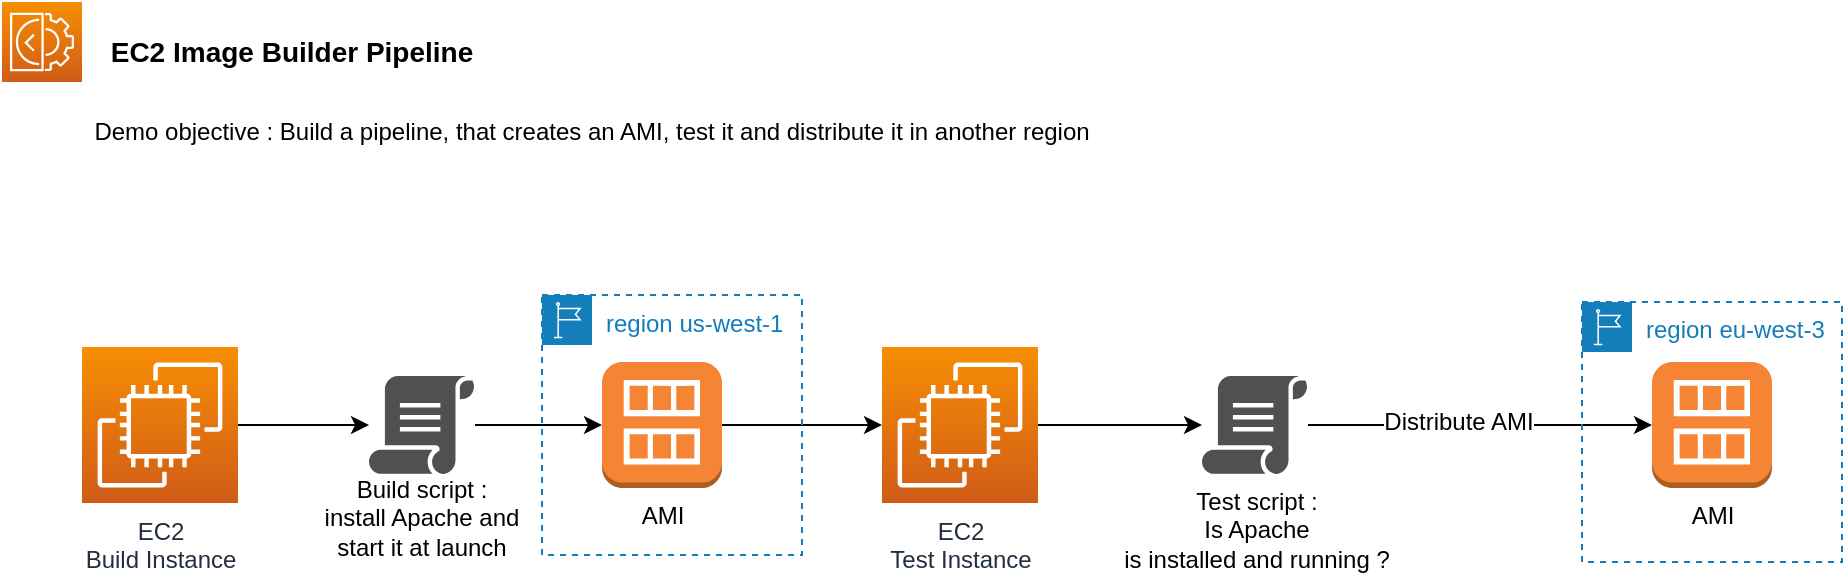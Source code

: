 <mxfile version="20.8.16" type="device" pages="2"><diagram id="JFSpKye-C_OrJOPh55-y" name="Image Builder"><mxGraphModel dx="1276" dy="702" grid="1" gridSize="10" guides="1" tooltips="1" connect="1" arrows="1" fold="1" page="1" pageScale="1" pageWidth="827" pageHeight="1169" math="0" shadow="0"><root><mxCell id="0"/><mxCell id="1" parent="0"/><mxCell id="YY6-yTE76Frw8EysQsAf-3" style="edgeStyle=orthogonalEdgeStyle;rounded=0;orthogonalLoop=1;jettySize=auto;html=1;exitX=1;exitY=0.5;exitDx=0;exitDy=0;exitPerimeter=0;fontSize=12;fontColor=#000000;" parent="1" source="YY6-yTE76Frw8EysQsAf-4" target="YY6-yTE76Frw8EysQsAf-10" edge="1"><mxGeometry relative="1" as="geometry"><mxPoint x="250" y="261.5" as="sourcePoint"/><mxPoint x="190" y="340" as="targetPoint"/></mxGeometry></mxCell><mxCell id="YY6-yTE76Frw8EysQsAf-6" style="edgeStyle=orthogonalEdgeStyle;rounded=0;orthogonalLoop=1;jettySize=auto;html=1;exitX=1;exitY=0.5;exitDx=0;exitDy=0;exitPerimeter=0;fontSize=12;fontColor=#000000;" parent="1" source="YY6-yTE76Frw8EysQsAf-2" target="YY6-yTE76Frw8EysQsAf-5" edge="1"><mxGeometry relative="1" as="geometry"/></mxCell><mxCell id="YY6-yTE76Frw8EysQsAf-2" value="AMI" style="outlineConnect=0;dashed=0;verticalLabelPosition=bottom;verticalAlign=top;align=center;html=1;shape=mxgraph.aws3.ami;fillColor=#F58534;gradientColor=none;fontSize=12;fontColor=#000000;" parent="1" vertex="1"><mxGeometry x="340" y="230" width="60" height="63" as="geometry"/></mxCell><mxCell id="YY6-yTE76Frw8EysQsAf-4" value="EC2 &lt;br&gt;Build Instance" style="sketch=0;points=[[0,0,0],[0.25,0,0],[0.5,0,0],[0.75,0,0],[1,0,0],[0,1,0],[0.25,1,0],[0.5,1,0],[0.75,1,0],[1,1,0],[0,0.25,0],[0,0.5,0],[0,0.75,0],[1,0.25,0],[1,0.5,0],[1,0.75,0]];outlineConnect=0;fontColor=#232F3E;gradientColor=#F78E04;gradientDirection=north;fillColor=#D05C17;strokeColor=#ffffff;dashed=0;verticalLabelPosition=bottom;verticalAlign=top;align=center;html=1;fontSize=12;fontStyle=0;aspect=fixed;shape=mxgraph.aws4.resourceIcon;resIcon=mxgraph.aws4.ec2;" parent="1" vertex="1"><mxGeometry x="80" y="222.5" width="78" height="78" as="geometry"/></mxCell><mxCell id="YY6-yTE76Frw8EysQsAf-14" style="edgeStyle=orthogonalEdgeStyle;rounded=0;orthogonalLoop=1;jettySize=auto;html=1;exitX=1;exitY=0.5;exitDx=0;exitDy=0;exitPerimeter=0;fontSize=12;fontColor=#000000;" parent="1" source="YY6-yTE76Frw8EysQsAf-5" target="YY6-yTE76Frw8EysQsAf-13" edge="1"><mxGeometry relative="1" as="geometry"/></mxCell><mxCell id="YY6-yTE76Frw8EysQsAf-5" value="EC2 &lt;br&gt;Test Instance" style="sketch=0;points=[[0,0,0],[0.25,0,0],[0.5,0,0],[0.75,0,0],[1,0,0],[0,1,0],[0.25,1,0],[0.5,1,0],[0.75,1,0],[1,1,0],[0,0.25,0],[0,0.5,0],[0,0.75,0],[1,0.25,0],[1,0.5,0],[1,0.75,0]];outlineConnect=0;fontColor=#232F3E;gradientColor=#F78E04;gradientDirection=north;fillColor=#D05C17;strokeColor=#ffffff;dashed=0;verticalLabelPosition=bottom;verticalAlign=top;align=center;html=1;fontSize=12;fontStyle=0;aspect=fixed;shape=mxgraph.aws4.resourceIcon;resIcon=mxgraph.aws4.ec2;" parent="1" vertex="1"><mxGeometry x="480" y="222.5" width="78" height="78" as="geometry"/></mxCell><mxCell id="YY6-yTE76Frw8EysQsAf-9" value="Build script : &lt;br&gt;install Apache and start it at launch" style="text;html=1;strokeColor=none;fillColor=none;align=center;verticalAlign=middle;whiteSpace=wrap;rounded=0;fontSize=12;fontColor=#000000;" parent="1" vertex="1"><mxGeometry x="190" y="293" width="120" height="30" as="geometry"/></mxCell><mxCell id="YY6-yTE76Frw8EysQsAf-12" value="" style="edgeStyle=orthogonalEdgeStyle;rounded=0;orthogonalLoop=1;jettySize=auto;html=1;fontSize=12;fontColor=#000000;" parent="1" source="YY6-yTE76Frw8EysQsAf-10" target="YY6-yTE76Frw8EysQsAf-2" edge="1"><mxGeometry relative="1" as="geometry"/></mxCell><mxCell id="YY6-yTE76Frw8EysQsAf-10" value="" style="sketch=0;pointerEvents=1;shadow=0;dashed=0;html=1;strokeColor=none;fillColor=#505050;labelPosition=center;verticalLabelPosition=bottom;verticalAlign=top;outlineConnect=0;align=center;shape=mxgraph.office.concepts.script;fontSize=12;fontColor=#000000;" parent="1" vertex="1"><mxGeometry x="223.5" y="237" width="53" height="49" as="geometry"/></mxCell><mxCell id="YY6-yTE76Frw8EysQsAf-16" value="" style="edgeStyle=orthogonalEdgeStyle;rounded=0;orthogonalLoop=1;jettySize=auto;html=1;fontSize=12;fontColor=#000000;" parent="1" source="YY6-yTE76Frw8EysQsAf-13" target="YY6-yTE76Frw8EysQsAf-15" edge="1"><mxGeometry relative="1" as="geometry"/></mxCell><mxCell id="YY6-yTE76Frw8EysQsAf-18" value="Distribute AMI" style="edgeLabel;html=1;align=center;verticalAlign=middle;resizable=0;points=[];fontSize=12;fontColor=#000000;" parent="YY6-yTE76Frw8EysQsAf-16" vertex="1" connectable="0"><mxGeometry x="-0.133" y="2" relative="1" as="geometry"><mxPoint as="offset"/></mxGeometry></mxCell><mxCell id="YY6-yTE76Frw8EysQsAf-13" value="Test script : &lt;br&gt;Is Apache &lt;br&gt;is installed and running ?" style="sketch=0;pointerEvents=1;shadow=0;dashed=0;html=1;strokeColor=none;fillColor=#505050;labelPosition=center;verticalLabelPosition=bottom;verticalAlign=top;outlineConnect=0;align=center;shape=mxgraph.office.concepts.script;fontSize=12;fontColor=#000000;" parent="1" vertex="1"><mxGeometry x="640" y="237" width="53" height="49" as="geometry"/></mxCell><mxCell id="YY6-yTE76Frw8EysQsAf-15" value="AMI" style="outlineConnect=0;dashed=0;verticalLabelPosition=bottom;verticalAlign=top;align=center;html=1;shape=mxgraph.aws3.ami;fillColor=#F58534;gradientColor=none;fontSize=12;fontColor=#000000;" parent="1" vertex="1"><mxGeometry x="865" y="230" width="60" height="63" as="geometry"/></mxCell><mxCell id="YY6-yTE76Frw8EysQsAf-17" value="region eu-west-3" style="points=[[0,0],[0.25,0],[0.5,0],[0.75,0],[1,0],[1,0.25],[1,0.5],[1,0.75],[1,1],[0.75,1],[0.5,1],[0.25,1],[0,1],[0,0.75],[0,0.5],[0,0.25]];outlineConnect=0;gradientColor=none;html=1;whiteSpace=wrap;fontSize=12;fontStyle=0;container=1;pointerEvents=0;collapsible=0;recursiveResize=0;shape=mxgraph.aws4.group;grIcon=mxgraph.aws4.group_region;strokeColor=#147EBA;fillColor=none;verticalAlign=top;align=left;spacingLeft=30;fontColor=#147EBA;dashed=1;" parent="1" vertex="1"><mxGeometry x="830" y="200" width="130" height="130" as="geometry"/></mxCell><mxCell id="YY6-yTE76Frw8EysQsAf-19" value="region us-west-1" style="points=[[0,0],[0.25,0],[0.5,0],[0.75,0],[1,0],[1,0.25],[1,0.5],[1,0.75],[1,1],[0.75,1],[0.5,1],[0.25,1],[0,1],[0,0.75],[0,0.5],[0,0.25]];outlineConnect=0;gradientColor=none;html=1;whiteSpace=wrap;fontSize=12;fontStyle=0;container=1;pointerEvents=0;collapsible=0;recursiveResize=0;shape=mxgraph.aws4.group;grIcon=mxgraph.aws4.group_region;strokeColor=#147EBA;fillColor=none;verticalAlign=top;align=left;spacingLeft=30;fontColor=#147EBA;dashed=1;" parent="1" vertex="1"><mxGeometry x="310" y="196.5" width="130" height="130" as="geometry"/></mxCell><mxCell id="YY6-yTE76Frw8EysQsAf-20" value="EC2 Image Builder Pipeline" style="text;html=1;strokeColor=none;fillColor=none;align=center;verticalAlign=middle;whiteSpace=wrap;rounded=0;fontSize=14;fontColor=#000000;fontStyle=1" parent="1" vertex="1"><mxGeometry x="80" y="60" width="210" height="30" as="geometry"/></mxCell><mxCell id="YY6-yTE76Frw8EysQsAf-21" value="Demo objective : Build a pipeline, that creates an AMI, test it and distribute it in another region" style="text;html=1;strokeColor=none;fillColor=none;align=center;verticalAlign=middle;whiteSpace=wrap;rounded=0;fontSize=12;fontColor=#000000;fontStyle=0" parent="1" vertex="1"><mxGeometry x="80" y="100" width="510" height="30" as="geometry"/></mxCell><mxCell id="YY6-yTE76Frw8EysQsAf-22" value="" style="sketch=0;points=[[0,0,0],[0.25,0,0],[0.5,0,0],[0.75,0,0],[1,0,0],[0,1,0],[0.25,1,0],[0.5,1,0],[0.75,1,0],[1,1,0],[0,0.25,0],[0,0.5,0],[0,0.75,0],[1,0.25,0],[1,0.5,0],[1,0.75,0]];outlineConnect=0;fontColor=#232F3E;gradientColor=#F78E04;gradientDirection=north;fillColor=#D05C17;strokeColor=#ffffff;dashed=0;verticalLabelPosition=bottom;verticalAlign=top;align=center;html=1;fontSize=12;fontStyle=0;aspect=fixed;shape=mxgraph.aws4.resourceIcon;resIcon=mxgraph.aws4.ec2_image_builder;" parent="1" vertex="1"><mxGeometry x="40" y="50" width="40" height="40" as="geometry"/></mxCell></root></mxGraphModel></diagram><diagram id="OkoNyDJ_iif_1-uwEV2n" name="Module 10 - Transit Gateway"><mxGraphModel dx="2103" dy="1871" grid="1" gridSize="10" guides="1" tooltips="1" connect="1" arrows="1" fold="1" page="1" pageScale="1" pageWidth="827" pageHeight="1169" math="0" shadow="0"><root><mxCell id="0"/><mxCell id="1" parent="0"/><mxCell id="pE_V_vVdTaAWJYn_Izna-1" value="VPC A" style="sketch=0;outlineConnect=0;gradientColor=none;html=1;whiteSpace=wrap;fontSize=12;fontStyle=0;shape=mxgraph.aws4.group;grIcon=mxgraph.aws4.group_vpc;strokeColor=#879196;fillColor=none;verticalAlign=top;align=left;spacingLeft=30;fontColor=#879196;dashed=0;" parent="1" vertex="1"><mxGeometry x="-153" y="-229" width="340" height="240" as="geometry"/></mxCell><mxCell id="KBitryFV69jGrzqkNbFC-1" value="Transit Gateway" style="text;html=1;strokeColor=none;fillColor=none;align=center;verticalAlign=middle;whiteSpace=wrap;rounded=0;fontSize=14;fontColor=#000000;fontStyle=1" parent="1" vertex="1"><mxGeometry x="-314" y="-584" width="210" height="30" as="geometry"/></mxCell><mxCell id="b2Mib7H-0KVt2QDwJmMs-1" value="Full Mesh Peering" style="text;html=1;strokeColor=none;fillColor=none;align=left;verticalAlign=middle;whiteSpace=wrap;rounded=0;fontSize=12;fontColor=#000000;fontStyle=0" parent="1" vertex="1"><mxGeometry x="-250" y="-554" width="213" height="44" as="geometry"/></mxCell><mxCell id="pE_V_vVdTaAWJYn_Izna-2" value="Private subnet" style="points=[[0,0],[0.25,0],[0.5,0],[0.75,0],[1,0],[1,0.25],[1,0.5],[1,0.75],[1,1],[0.75,1],[0.5,1],[0.25,1],[0,1],[0,0.75],[0,0.5],[0,0.25]];outlineConnect=0;gradientColor=none;html=1;whiteSpace=wrap;fontSize=12;fontStyle=0;container=0;pointerEvents=0;collapsible=0;recursiveResize=0;shape=mxgraph.aws4.group;grIcon=mxgraph.aws4.group_security_group;grStroke=0;strokeColor=#147EBA;fillColor=#E6F2F8;verticalAlign=top;align=left;spacingLeft=30;fontColor=#147EBA;dashed=0;" parent="1" vertex="1"><mxGeometry x="-123" y="-172" width="260" height="133" as="geometry"/></mxCell><mxCell id="pE_V_vVdTaAWJYn_Izna-3" value="EC2" style="sketch=0;points=[[0,0,0],[0.25,0,0],[0.5,0,0],[0.75,0,0],[1,0,0],[0,1,0],[0.25,1,0],[0.5,1,0],[0.75,1,0],[1,1,0],[0,0.25,0],[0,0.5,0],[0,0.75,0],[1,0.25,0],[1,0.5,0],[1,0.75,0]];outlineConnect=0;fontColor=#232F3E;gradientColor=#F78E04;gradientDirection=north;fillColor=#D05C17;strokeColor=#ffffff;dashed=0;verticalLabelPosition=bottom;verticalAlign=top;align=center;html=1;fontSize=12;fontStyle=0;aspect=fixed;shape=mxgraph.aws4.resourceIcon;resIcon=mxgraph.aws4.ec2;" parent="1" vertex="1"><mxGeometry x="-69" y="-126.5" width="42" height="42" as="geometry"/></mxCell><mxCell id="pE_V_vVdTaAWJYn_Izna-5" value="10.0.0.0/24" style="text;html=1;strokeColor=none;fillColor=none;align=center;verticalAlign=middle;whiteSpace=wrap;rounded=0;fontSize=13;" parent="1" vertex="1"><mxGeometry x="-94" y="-230" width="110" height="30" as="geometry"/></mxCell><mxCell id="pE_V_vVdTaAWJYn_Izna-52" style="edgeStyle=orthogonalEdgeStyle;rounded=0;orthogonalLoop=1;jettySize=auto;html=1;exitX=1;exitY=0.5;exitDx=0;exitDy=0;exitPerimeter=0;entryX=0;entryY=0.5;entryDx=0;entryDy=0;entryPerimeter=0;fontSize=13;" parent="1" source="pE_V_vVdTaAWJYn_Izna-6" target="pE_V_vVdTaAWJYn_Izna-18" edge="1"><mxGeometry relative="1" as="geometry"/></mxCell><mxCell id="pE_V_vVdTaAWJYn_Izna-6" value="TGWAttach - VPCA" style="outlineConnect=0;dashed=0;verticalLabelPosition=bottom;verticalAlign=top;align=center;html=1;shape=mxgraph.aws3.elastic_network_interface;fillColor=#F58534;gradientColor=none;fontSize=10;" parent="1" vertex="1"><mxGeometry x="57" y="-130" width="40" height="42" as="geometry"/></mxCell><mxCell id="pE_V_vVdTaAWJYn_Izna-7" value="" style="shape=table;startSize=0;container=1;collapsible=0;childLayout=tableLayout;fontSize=10;fillColor=none;" parent="1" vertex="1"><mxGeometry x="-413" y="-136" width="250" height="60" as="geometry"/></mxCell><mxCell id="pE_V_vVdTaAWJYn_Izna-8" value="" style="shape=tableRow;horizontal=0;startSize=0;swimlaneHead=0;swimlaneBody=0;strokeColor=inherit;top=0;left=0;bottom=0;right=0;collapsible=0;dropTarget=0;fillColor=none;points=[[0,0.5],[1,0.5]];portConstraint=eastwest;fontSize=10;" parent="pE_V_vVdTaAWJYn_Izna-7" vertex="1"><mxGeometry width="250" height="20" as="geometry"/></mxCell><mxCell id="pE_V_vVdTaAWJYn_Izna-9" value="Destination" style="shape=partialRectangle;html=1;whiteSpace=wrap;connectable=0;strokeColor=inherit;overflow=hidden;fillColor=none;top=0;left=0;bottom=0;right=0;pointerEvents=1;fontSize=10;" parent="pE_V_vVdTaAWJYn_Izna-8" vertex="1"><mxGeometry width="125" height="20" as="geometry"><mxRectangle width="125" height="20" as="alternateBounds"/></mxGeometry></mxCell><mxCell id="pE_V_vVdTaAWJYn_Izna-10" value="Target" style="shape=partialRectangle;html=1;whiteSpace=wrap;connectable=0;strokeColor=inherit;overflow=hidden;fillColor=none;top=0;left=0;bottom=0;right=0;pointerEvents=1;fontSize=10;" parent="pE_V_vVdTaAWJYn_Izna-8" vertex="1"><mxGeometry x="125" width="125" height="20" as="geometry"><mxRectangle width="125" height="20" as="alternateBounds"/></mxGeometry></mxCell><mxCell id="pE_V_vVdTaAWJYn_Izna-11" value="" style="shape=tableRow;horizontal=0;startSize=0;swimlaneHead=0;swimlaneBody=0;strokeColor=inherit;top=0;left=0;bottom=0;right=0;collapsible=0;dropTarget=0;fillColor=none;points=[[0,0.5],[1,0.5]];portConstraint=eastwest;fontSize=10;" parent="pE_V_vVdTaAWJYn_Izna-7" vertex="1"><mxGeometry y="20" width="250" height="20" as="geometry"/></mxCell><mxCell id="pE_V_vVdTaAWJYn_Izna-12" value="10.0.0.0/24" style="shape=partialRectangle;html=1;whiteSpace=wrap;connectable=0;strokeColor=inherit;overflow=hidden;fillColor=none;top=0;left=0;bottom=0;right=0;pointerEvents=1;fontSize=10;" parent="pE_V_vVdTaAWJYn_Izna-11" vertex="1"><mxGeometry width="125" height="20" as="geometry"><mxRectangle width="125" height="20" as="alternateBounds"/></mxGeometry></mxCell><mxCell id="pE_V_vVdTaAWJYn_Izna-13" value="local" style="shape=partialRectangle;html=1;whiteSpace=wrap;connectable=0;strokeColor=inherit;overflow=hidden;fillColor=none;top=0;left=0;bottom=0;right=0;pointerEvents=1;fontSize=10;" parent="pE_V_vVdTaAWJYn_Izna-11" vertex="1"><mxGeometry x="125" width="125" height="20" as="geometry"><mxRectangle width="125" height="20" as="alternateBounds"/></mxGeometry></mxCell><mxCell id="pE_V_vVdTaAWJYn_Izna-14" value="" style="shape=tableRow;horizontal=0;startSize=0;swimlaneHead=0;swimlaneBody=0;strokeColor=inherit;top=0;left=0;bottom=0;right=0;collapsible=0;dropTarget=0;fillColor=none;points=[[0,0.5],[1,0.5]];portConstraint=eastwest;fontSize=10;" parent="pE_V_vVdTaAWJYn_Izna-7" vertex="1"><mxGeometry y="40" width="250" height="20" as="geometry"/></mxCell><mxCell id="pE_V_vVdTaAWJYn_Izna-15" value="10.0.0.0/8" style="shape=partialRectangle;html=1;whiteSpace=wrap;connectable=0;strokeColor=inherit;overflow=hidden;fillColor=none;top=0;left=0;bottom=0;right=0;pointerEvents=1;fontSize=10;" parent="pE_V_vVdTaAWJYn_Izna-14" vertex="1"><mxGeometry width="125" height="20" as="geometry"><mxRectangle width="125" height="20" as="alternateBounds"/></mxGeometry></mxCell><mxCell id="pE_V_vVdTaAWJYn_Izna-16" value="TGW" style="shape=partialRectangle;html=1;whiteSpace=wrap;connectable=0;strokeColor=inherit;overflow=hidden;fillColor=none;top=0;left=0;bottom=0;right=0;pointerEvents=1;fontSize=10;" parent="pE_V_vVdTaAWJYn_Izna-14" vertex="1"><mxGeometry x="125" width="125" height="20" as="geometry"><mxRectangle width="125" height="20" as="alternateBounds"/></mxGeometry></mxCell><mxCell id="pE_V_vVdTaAWJYn_Izna-17" style="edgeStyle=orthogonalEdgeStyle;rounded=0;orthogonalLoop=1;jettySize=auto;html=1;exitX=1;exitY=0.5;exitDx=0;exitDy=0;fontSize=13;" parent="1" source="pE_V_vVdTaAWJYn_Izna-11" target="pE_V_vVdTaAWJYn_Izna-2" edge="1"><mxGeometry relative="1" as="geometry"/></mxCell><mxCell id="pE_V_vVdTaAWJYn_Izna-18" value="Transit Gateway" style="sketch=0;points=[[0,0,0],[0.25,0,0],[0.5,0,0],[0.75,0,0],[1,0,0],[0,1,0],[0.25,1,0],[0.5,1,0],[0.75,1,0],[1,1,0],[0,0.25,0],[0,0.5,0],[0,0.75,0],[1,0.25,0],[1,0.5,0],[1,0.75,0]];outlineConnect=0;fontColor=#232F3E;gradientColor=#945DF2;gradientDirection=north;fillColor=#5A30B5;strokeColor=#ffffff;dashed=0;verticalLabelPosition=bottom;verticalAlign=top;align=center;html=1;fontSize=12;fontStyle=0;aspect=fixed;shape=mxgraph.aws4.resourceIcon;resIcon=mxgraph.aws4.transit_gateway;shadow=0;" parent="1" vertex="1"><mxGeometry x="277" y="-148" width="78" height="78" as="geometry"/></mxCell><mxCell id="pE_V_vVdTaAWJYn_Izna-19" value="VPC B" style="sketch=0;outlineConnect=0;gradientColor=none;html=1;whiteSpace=wrap;fontSize=12;fontStyle=0;shape=mxgraph.aws4.group;grIcon=mxgraph.aws4.group_vpc;strokeColor=#879196;fillColor=none;verticalAlign=top;align=left;spacingLeft=30;fontColor=#879196;dashed=0;" parent="1" vertex="1"><mxGeometry x="462" y="-230" width="340" height="240" as="geometry"/></mxCell><mxCell id="pE_V_vVdTaAWJYn_Izna-20" value="Private subnet" style="points=[[0,0],[0.25,0],[0.5,0],[0.75,0],[1,0],[1,0.25],[1,0.5],[1,0.75],[1,1],[0.75,1],[0.5,1],[0.25,1],[0,1],[0,0.75],[0,0.5],[0,0.25]];outlineConnect=0;gradientColor=none;html=1;whiteSpace=wrap;fontSize=12;fontStyle=0;container=0;pointerEvents=0;collapsible=0;recursiveResize=0;shape=mxgraph.aws4.group;grIcon=mxgraph.aws4.group_security_group;grStroke=0;strokeColor=#147EBA;fillColor=#E6F2F8;verticalAlign=top;align=left;spacingLeft=30;fontColor=#147EBA;dashed=0;" parent="1" vertex="1"><mxGeometry x="492" y="-173" width="260" height="133" as="geometry"/></mxCell><mxCell id="pE_V_vVdTaAWJYn_Izna-21" value="EC2" style="sketch=0;points=[[0,0,0],[0.25,0,0],[0.5,0,0],[0.75,0,0],[1,0,0],[0,1,0],[0.25,1,0],[0.5,1,0],[0.75,1,0],[1,1,0],[0,0.25,0],[0,0.5,0],[0,0.75,0],[1,0.25,0],[1,0.5,0],[1,0.75,0]];outlineConnect=0;fontColor=#232F3E;gradientColor=#F78E04;gradientDirection=north;fillColor=#D05C17;strokeColor=#ffffff;dashed=0;verticalLabelPosition=bottom;verticalAlign=top;align=center;html=1;fontSize=12;fontStyle=0;aspect=fixed;shape=mxgraph.aws4.resourceIcon;resIcon=mxgraph.aws4.ec2;" parent="1" vertex="1"><mxGeometry x="657" y="-126.5" width="42" height="42" as="geometry"/></mxCell><mxCell id="pE_V_vVdTaAWJYn_Izna-22" value="10.1.0.0/24" style="text;html=1;strokeColor=none;fillColor=none;align=center;verticalAlign=middle;whiteSpace=wrap;rounded=0;fontSize=13;" parent="1" vertex="1"><mxGeometry x="517" y="-231" width="110" height="30" as="geometry"/></mxCell><mxCell id="pE_V_vVdTaAWJYn_Izna-54" style="edgeStyle=orthogonalEdgeStyle;rounded=0;orthogonalLoop=1;jettySize=auto;html=1;exitX=0;exitY=0.5;exitDx=0;exitDy=0;exitPerimeter=0;entryX=1;entryY=0.5;entryDx=0;entryDy=0;entryPerimeter=0;fontSize=13;" parent="1" source="pE_V_vVdTaAWJYn_Izna-23" target="pE_V_vVdTaAWJYn_Izna-18" edge="1"><mxGeometry relative="1" as="geometry"/></mxCell><mxCell id="pE_V_vVdTaAWJYn_Izna-23" value="TGWAttach - VPCB" style="outlineConnect=0;dashed=0;verticalLabelPosition=bottom;verticalAlign=top;align=center;html=1;shape=mxgraph.aws3.elastic_network_interface;fillColor=#F58534;gradientColor=none;fontSize=10;" parent="1" vertex="1"><mxGeometry x="527" y="-130" width="40" height="42" as="geometry"/></mxCell><mxCell id="pE_V_vVdTaAWJYn_Izna-24" value="" style="shape=table;startSize=0;container=1;collapsible=0;childLayout=tableLayout;fontSize=10;fillColor=none;" parent="1" vertex="1"><mxGeometry x="822" y="-137" width="250" height="60" as="geometry"/></mxCell><mxCell id="pE_V_vVdTaAWJYn_Izna-25" value="" style="shape=tableRow;horizontal=0;startSize=0;swimlaneHead=0;swimlaneBody=0;strokeColor=inherit;top=0;left=0;bottom=0;right=0;collapsible=0;dropTarget=0;fillColor=none;points=[[0,0.5],[1,0.5]];portConstraint=eastwest;fontSize=10;" parent="pE_V_vVdTaAWJYn_Izna-24" vertex="1"><mxGeometry width="250" height="20" as="geometry"/></mxCell><mxCell id="pE_V_vVdTaAWJYn_Izna-26" value="Destination" style="shape=partialRectangle;html=1;whiteSpace=wrap;connectable=0;strokeColor=inherit;overflow=hidden;fillColor=none;top=0;left=0;bottom=0;right=0;pointerEvents=1;fontSize=10;" parent="pE_V_vVdTaAWJYn_Izna-25" vertex="1"><mxGeometry width="125" height="20" as="geometry"><mxRectangle width="125" height="20" as="alternateBounds"/></mxGeometry></mxCell><mxCell id="pE_V_vVdTaAWJYn_Izna-27" value="Target" style="shape=partialRectangle;html=1;whiteSpace=wrap;connectable=0;strokeColor=inherit;overflow=hidden;fillColor=none;top=0;left=0;bottom=0;right=0;pointerEvents=1;fontSize=10;" parent="pE_V_vVdTaAWJYn_Izna-25" vertex="1"><mxGeometry x="125" width="125" height="20" as="geometry"><mxRectangle width="125" height="20" as="alternateBounds"/></mxGeometry></mxCell><mxCell id="pE_V_vVdTaAWJYn_Izna-28" value="" style="shape=tableRow;horizontal=0;startSize=0;swimlaneHead=0;swimlaneBody=0;strokeColor=inherit;top=0;left=0;bottom=0;right=0;collapsible=0;dropTarget=0;fillColor=none;points=[[0,0.5],[1,0.5]];portConstraint=eastwest;fontSize=10;" parent="pE_V_vVdTaAWJYn_Izna-24" vertex="1"><mxGeometry y="20" width="250" height="20" as="geometry"/></mxCell><mxCell id="pE_V_vVdTaAWJYn_Izna-29" value="10.1.0.0/24" style="shape=partialRectangle;html=1;whiteSpace=wrap;connectable=0;strokeColor=inherit;overflow=hidden;fillColor=none;top=0;left=0;bottom=0;right=0;pointerEvents=1;fontSize=10;" parent="pE_V_vVdTaAWJYn_Izna-28" vertex="1"><mxGeometry width="125" height="20" as="geometry"><mxRectangle width="125" height="20" as="alternateBounds"/></mxGeometry></mxCell><mxCell id="pE_V_vVdTaAWJYn_Izna-30" value="local" style="shape=partialRectangle;html=1;whiteSpace=wrap;connectable=0;strokeColor=inherit;overflow=hidden;fillColor=none;top=0;left=0;bottom=0;right=0;pointerEvents=1;fontSize=10;" parent="pE_V_vVdTaAWJYn_Izna-28" vertex="1"><mxGeometry x="125" width="125" height="20" as="geometry"><mxRectangle width="125" height="20" as="alternateBounds"/></mxGeometry></mxCell><mxCell id="pE_V_vVdTaAWJYn_Izna-31" value="" style="shape=tableRow;horizontal=0;startSize=0;swimlaneHead=0;swimlaneBody=0;strokeColor=inherit;top=0;left=0;bottom=0;right=0;collapsible=0;dropTarget=0;fillColor=none;points=[[0,0.5],[1,0.5]];portConstraint=eastwest;fontSize=10;" parent="pE_V_vVdTaAWJYn_Izna-24" vertex="1"><mxGeometry y="40" width="250" height="20" as="geometry"/></mxCell><mxCell id="pE_V_vVdTaAWJYn_Izna-32" value="10.0.0.0/8" style="shape=partialRectangle;html=1;whiteSpace=wrap;connectable=0;strokeColor=inherit;overflow=hidden;fillColor=none;top=0;left=0;bottom=0;right=0;pointerEvents=1;fontSize=10;" parent="pE_V_vVdTaAWJYn_Izna-31" vertex="1"><mxGeometry width="125" height="20" as="geometry"><mxRectangle width="125" height="20" as="alternateBounds"/></mxGeometry></mxCell><mxCell id="pE_V_vVdTaAWJYn_Izna-33" value="TGW" style="shape=partialRectangle;html=1;whiteSpace=wrap;connectable=0;strokeColor=inherit;overflow=hidden;fillColor=none;top=0;left=0;bottom=0;right=0;pointerEvents=1;fontSize=10;" parent="pE_V_vVdTaAWJYn_Izna-31" vertex="1"><mxGeometry x="125" width="125" height="20" as="geometry"><mxRectangle width="125" height="20" as="alternateBounds"/></mxGeometry></mxCell><mxCell id="pE_V_vVdTaAWJYn_Izna-34" style="edgeStyle=orthogonalEdgeStyle;rounded=0;orthogonalLoop=1;jettySize=auto;html=1;exitX=0;exitY=0.5;exitDx=0;exitDy=0;fontSize=13;" parent="1" source="pE_V_vVdTaAWJYn_Izna-28" target="pE_V_vVdTaAWJYn_Izna-20" edge="1"><mxGeometry relative="1" as="geometry"/></mxCell><mxCell id="pE_V_vVdTaAWJYn_Izna-36" value="VPC C" style="sketch=0;outlineConnect=0;gradientColor=none;html=1;whiteSpace=wrap;fontSize=12;fontStyle=0;shape=mxgraph.aws4.group;grIcon=mxgraph.aws4.group_vpc;strokeColor=#879196;fillColor=none;verticalAlign=top;align=left;spacingLeft=30;fontColor=#879196;dashed=0;" parent="1" vertex="1"><mxGeometry x="86" y="59" width="340" height="240" as="geometry"/></mxCell><mxCell id="pE_V_vVdTaAWJYn_Izna-37" value="Private subnet" style="points=[[0,0],[0.25,0],[0.5,0],[0.75,0],[1,0],[1,0.25],[1,0.5],[1,0.75],[1,1],[0.75,1],[0.5,1],[0.25,1],[0,1],[0,0.75],[0,0.5],[0,0.25]];outlineConnect=0;gradientColor=none;html=1;whiteSpace=wrap;fontSize=12;fontStyle=0;container=0;pointerEvents=0;collapsible=0;recursiveResize=0;shape=mxgraph.aws4.group;grIcon=mxgraph.aws4.group_security_group;grStroke=0;strokeColor=#147EBA;fillColor=#E6F2F8;verticalAlign=top;align=left;spacingLeft=30;fontColor=#147EBA;dashed=0;" parent="1" vertex="1"><mxGeometry x="116" y="116" width="260" height="133" as="geometry"/></mxCell><mxCell id="pE_V_vVdTaAWJYn_Izna-38" value="EC2" style="sketch=0;points=[[0,0,0],[0.25,0,0],[0.5,0,0],[0.75,0,0],[1,0,0],[0,1,0],[0.25,1,0],[0.5,1,0],[0.75,1,0],[1,1,0],[0,0.25,0],[0,0.5,0],[0,0.75,0],[1,0.25,0],[1,0.5,0],[1,0.75,0]];outlineConnect=0;fontColor=#232F3E;gradientColor=#F78E04;gradientDirection=north;fillColor=#D05C17;strokeColor=#ffffff;dashed=0;verticalLabelPosition=bottom;verticalAlign=top;align=center;html=1;fontSize=12;fontStyle=0;aspect=fixed;shape=mxgraph.aws4.resourceIcon;resIcon=mxgraph.aws4.ec2;" parent="1" vertex="1"><mxGeometry x="170" y="161.5" width="42" height="42" as="geometry"/></mxCell><mxCell id="pE_V_vVdTaAWJYn_Izna-39" value="10.2.0.0/24" style="text;html=1;strokeColor=none;fillColor=none;align=center;verticalAlign=middle;whiteSpace=wrap;rounded=0;fontSize=13;" parent="1" vertex="1"><mxGeometry x="144" y="58" width="110" height="30" as="geometry"/></mxCell><mxCell id="pE_V_vVdTaAWJYn_Izna-53" style="edgeStyle=orthogonalEdgeStyle;rounded=0;orthogonalLoop=1;jettySize=auto;html=1;exitX=0.5;exitY=0;exitDx=0;exitDy=0;exitPerimeter=0;entryX=0.5;entryY=1;entryDx=0;entryDy=0;entryPerimeter=0;fontSize=13;" parent="1" source="pE_V_vVdTaAWJYn_Izna-40" target="pE_V_vVdTaAWJYn_Izna-18" edge="1"><mxGeometry relative="1" as="geometry"/></mxCell><mxCell id="pE_V_vVdTaAWJYn_Izna-40" value="TGWAttach - VPCC" style="outlineConnect=0;dashed=0;verticalLabelPosition=bottom;verticalAlign=top;align=center;html=1;shape=mxgraph.aws3.elastic_network_interface;fillColor=#F58534;gradientColor=none;fontSize=10;" parent="1" vertex="1"><mxGeometry x="296" y="158" width="40" height="42" as="geometry"/></mxCell><mxCell id="pE_V_vVdTaAWJYn_Izna-41" value="" style="shape=table;startSize=0;container=1;collapsible=0;childLayout=tableLayout;fontSize=10;fillColor=none;" parent="1" vertex="1"><mxGeometry x="125" y="349" width="250" height="60" as="geometry"/></mxCell><mxCell id="pE_V_vVdTaAWJYn_Izna-42" value="" style="shape=tableRow;horizontal=0;startSize=0;swimlaneHead=0;swimlaneBody=0;strokeColor=inherit;top=0;left=0;bottom=0;right=0;collapsible=0;dropTarget=0;fillColor=none;points=[[0,0.5],[1,0.5]];portConstraint=eastwest;fontSize=10;" parent="pE_V_vVdTaAWJYn_Izna-41" vertex="1"><mxGeometry width="250" height="20" as="geometry"/></mxCell><mxCell id="pE_V_vVdTaAWJYn_Izna-43" value="Destination" style="shape=partialRectangle;html=1;whiteSpace=wrap;connectable=0;strokeColor=inherit;overflow=hidden;fillColor=none;top=0;left=0;bottom=0;right=0;pointerEvents=1;fontSize=10;" parent="pE_V_vVdTaAWJYn_Izna-42" vertex="1"><mxGeometry width="125" height="20" as="geometry"><mxRectangle width="125" height="20" as="alternateBounds"/></mxGeometry></mxCell><mxCell id="pE_V_vVdTaAWJYn_Izna-44" value="Target" style="shape=partialRectangle;html=1;whiteSpace=wrap;connectable=0;strokeColor=inherit;overflow=hidden;fillColor=none;top=0;left=0;bottom=0;right=0;pointerEvents=1;fontSize=10;" parent="pE_V_vVdTaAWJYn_Izna-42" vertex="1"><mxGeometry x="125" width="125" height="20" as="geometry"><mxRectangle width="125" height="20" as="alternateBounds"/></mxGeometry></mxCell><mxCell id="pE_V_vVdTaAWJYn_Izna-45" value="" style="shape=tableRow;horizontal=0;startSize=0;swimlaneHead=0;swimlaneBody=0;strokeColor=inherit;top=0;left=0;bottom=0;right=0;collapsible=0;dropTarget=0;fillColor=none;points=[[0,0.5],[1,0.5]];portConstraint=eastwest;fontSize=10;" parent="pE_V_vVdTaAWJYn_Izna-41" vertex="1"><mxGeometry y="20" width="250" height="20" as="geometry"/></mxCell><mxCell id="pE_V_vVdTaAWJYn_Izna-46" value="10.2.0.0/24" style="shape=partialRectangle;html=1;whiteSpace=wrap;connectable=0;strokeColor=inherit;overflow=hidden;fillColor=none;top=0;left=0;bottom=0;right=0;pointerEvents=1;fontSize=10;" parent="pE_V_vVdTaAWJYn_Izna-45" vertex="1"><mxGeometry width="125" height="20" as="geometry"><mxRectangle width="125" height="20" as="alternateBounds"/></mxGeometry></mxCell><mxCell id="pE_V_vVdTaAWJYn_Izna-47" value="local" style="shape=partialRectangle;html=1;whiteSpace=wrap;connectable=0;strokeColor=inherit;overflow=hidden;fillColor=none;top=0;left=0;bottom=0;right=0;pointerEvents=1;fontSize=10;" parent="pE_V_vVdTaAWJYn_Izna-45" vertex="1"><mxGeometry x="125" width="125" height="20" as="geometry"><mxRectangle width="125" height="20" as="alternateBounds"/></mxGeometry></mxCell><mxCell id="pE_V_vVdTaAWJYn_Izna-48" value="" style="shape=tableRow;horizontal=0;startSize=0;swimlaneHead=0;swimlaneBody=0;strokeColor=inherit;top=0;left=0;bottom=0;right=0;collapsible=0;dropTarget=0;fillColor=none;points=[[0,0.5],[1,0.5]];portConstraint=eastwest;fontSize=10;" parent="pE_V_vVdTaAWJYn_Izna-41" vertex="1"><mxGeometry y="40" width="250" height="20" as="geometry"/></mxCell><mxCell id="pE_V_vVdTaAWJYn_Izna-49" value="10.0.0.0/8" style="shape=partialRectangle;html=1;whiteSpace=wrap;connectable=0;strokeColor=inherit;overflow=hidden;fillColor=none;top=0;left=0;bottom=0;right=0;pointerEvents=1;fontSize=10;" parent="pE_V_vVdTaAWJYn_Izna-48" vertex="1"><mxGeometry width="125" height="20" as="geometry"><mxRectangle width="125" height="20" as="alternateBounds"/></mxGeometry></mxCell><mxCell id="pE_V_vVdTaAWJYn_Izna-50" value="TGW" style="shape=partialRectangle;html=1;whiteSpace=wrap;connectable=0;strokeColor=inherit;overflow=hidden;fillColor=none;top=0;left=0;bottom=0;right=0;pointerEvents=1;fontSize=10;" parent="pE_V_vVdTaAWJYn_Izna-48" vertex="1"><mxGeometry x="125" width="125" height="20" as="geometry"><mxRectangle width="125" height="20" as="alternateBounds"/></mxGeometry></mxCell><mxCell id="pE_V_vVdTaAWJYn_Izna-51" style="edgeStyle=orthogonalEdgeStyle;rounded=0;orthogonalLoop=1;jettySize=auto;html=1;fontSize=13;exitX=0.488;exitY=0.04;exitDx=0;exitDy=0;exitPerimeter=0;" parent="1" source="pE_V_vVdTaAWJYn_Izna-42" target="pE_V_vVdTaAWJYn_Izna-37" edge="1"><mxGeometry relative="1" as="geometry"><mxPoint x="246" y="339" as="sourcePoint"/></mxGeometry></mxCell><mxCell id="pE_V_vVdTaAWJYn_Izna-55" value="" style="shape=table;startSize=0;container=1;collapsible=0;childLayout=tableLayout;fontSize=10;fillColor=none;" parent="1" vertex="1"><mxGeometry x="320" y="-376" width="250" height="80" as="geometry"/></mxCell><mxCell id="pE_V_vVdTaAWJYn_Izna-56" value="" style="shape=tableRow;horizontal=0;startSize=0;swimlaneHead=0;swimlaneBody=0;strokeColor=inherit;top=0;left=0;bottom=0;right=0;collapsible=0;dropTarget=0;fillColor=none;points=[[0,0.5],[1,0.5]];portConstraint=eastwest;fontSize=10;" parent="pE_V_vVdTaAWJYn_Izna-55" vertex="1"><mxGeometry width="250" height="20" as="geometry"/></mxCell><mxCell id="pE_V_vVdTaAWJYn_Izna-57" value="Destination" style="shape=partialRectangle;html=1;whiteSpace=wrap;connectable=0;strokeColor=inherit;overflow=hidden;fillColor=none;top=0;left=0;bottom=0;right=0;pointerEvents=1;fontSize=10;" parent="pE_V_vVdTaAWJYn_Izna-56" vertex="1"><mxGeometry width="125" height="20" as="geometry"><mxRectangle width="125" height="20" as="alternateBounds"/></mxGeometry></mxCell><mxCell id="pE_V_vVdTaAWJYn_Izna-58" value="Target" style="shape=partialRectangle;html=1;whiteSpace=wrap;connectable=0;strokeColor=inherit;overflow=hidden;fillColor=none;top=0;left=0;bottom=0;right=0;pointerEvents=1;fontSize=10;" parent="pE_V_vVdTaAWJYn_Izna-56" vertex="1"><mxGeometry x="125" width="125" height="20" as="geometry"><mxRectangle width="125" height="20" as="alternateBounds"/></mxGeometry></mxCell><mxCell id="pE_V_vVdTaAWJYn_Izna-59" value="" style="shape=tableRow;horizontal=0;startSize=0;swimlaneHead=0;swimlaneBody=0;strokeColor=inherit;top=0;left=0;bottom=0;right=0;collapsible=0;dropTarget=0;fillColor=none;points=[[0,0.5],[1,0.5]];portConstraint=eastwest;fontSize=10;" parent="pE_V_vVdTaAWJYn_Izna-55" vertex="1"><mxGeometry y="20" width="250" height="20" as="geometry"/></mxCell><mxCell id="pE_V_vVdTaAWJYn_Izna-60" value="10.0.0.0/24" style="shape=partialRectangle;html=1;whiteSpace=wrap;connectable=0;strokeColor=inherit;overflow=hidden;fillColor=none;top=0;left=0;bottom=0;right=0;pointerEvents=1;fontSize=10;" parent="pE_V_vVdTaAWJYn_Izna-59" vertex="1"><mxGeometry width="125" height="20" as="geometry"><mxRectangle width="125" height="20" as="alternateBounds"/></mxGeometry></mxCell><mxCell id="pE_V_vVdTaAWJYn_Izna-61" value="VPC-A" style="shape=partialRectangle;html=1;whiteSpace=wrap;connectable=0;strokeColor=inherit;overflow=hidden;fillColor=none;top=0;left=0;bottom=0;right=0;pointerEvents=1;fontSize=10;" parent="pE_V_vVdTaAWJYn_Izna-59" vertex="1"><mxGeometry x="125" width="125" height="20" as="geometry"><mxRectangle width="125" height="20" as="alternateBounds"/></mxGeometry></mxCell><mxCell id="pE_V_vVdTaAWJYn_Izna-62" value="" style="shape=tableRow;horizontal=0;startSize=0;swimlaneHead=0;swimlaneBody=0;strokeColor=inherit;top=0;left=0;bottom=0;right=0;collapsible=0;dropTarget=0;fillColor=none;points=[[0,0.5],[1,0.5]];portConstraint=eastwest;fontSize=10;" parent="pE_V_vVdTaAWJYn_Izna-55" vertex="1"><mxGeometry y="40" width="250" height="20" as="geometry"/></mxCell><mxCell id="pE_V_vVdTaAWJYn_Izna-63" value="10.1.0.0/24" style="shape=partialRectangle;html=1;whiteSpace=wrap;connectable=0;strokeColor=inherit;overflow=hidden;fillColor=none;top=0;left=0;bottom=0;right=0;pointerEvents=1;fontSize=10;" parent="pE_V_vVdTaAWJYn_Izna-62" vertex="1"><mxGeometry width="125" height="20" as="geometry"><mxRectangle width="125" height="20" as="alternateBounds"/></mxGeometry></mxCell><mxCell id="pE_V_vVdTaAWJYn_Izna-64" value="VPC-B" style="shape=partialRectangle;html=1;whiteSpace=wrap;connectable=0;strokeColor=inherit;overflow=hidden;fillColor=none;top=0;left=0;bottom=0;right=0;pointerEvents=1;fontSize=10;" parent="pE_V_vVdTaAWJYn_Izna-62" vertex="1"><mxGeometry x="125" width="125" height="20" as="geometry"><mxRectangle width="125" height="20" as="alternateBounds"/></mxGeometry></mxCell><mxCell id="pE_V_vVdTaAWJYn_Izna-65" style="shape=tableRow;horizontal=0;startSize=0;swimlaneHead=0;swimlaneBody=0;strokeColor=inherit;top=0;left=0;bottom=0;right=0;collapsible=0;dropTarget=0;fillColor=none;points=[[0,0.5],[1,0.5]];portConstraint=eastwest;fontSize=10;" parent="pE_V_vVdTaAWJYn_Izna-55" vertex="1"><mxGeometry y="60" width="250" height="20" as="geometry"/></mxCell><mxCell id="pE_V_vVdTaAWJYn_Izna-66" value="10.2.0.0/24" style="shape=partialRectangle;html=1;whiteSpace=wrap;connectable=0;strokeColor=inherit;overflow=hidden;fillColor=none;top=0;left=0;bottom=0;right=0;pointerEvents=1;fontSize=10;" parent="pE_V_vVdTaAWJYn_Izna-65" vertex="1"><mxGeometry width="125" height="20" as="geometry"><mxRectangle width="125" height="20" as="alternateBounds"/></mxGeometry></mxCell><mxCell id="pE_V_vVdTaAWJYn_Izna-67" value="VPC-C" style="shape=partialRectangle;html=1;whiteSpace=wrap;connectable=0;strokeColor=inherit;overflow=hidden;fillColor=none;top=0;left=0;bottom=0;right=0;pointerEvents=1;fontSize=10;" parent="pE_V_vVdTaAWJYn_Izna-65" vertex="1"><mxGeometry x="125" width="125" height="20" as="geometry"><mxRectangle width="125" height="20" as="alternateBounds"/></mxGeometry></mxCell><mxCell id="pE_V_vVdTaAWJYn_Izna-70" value="TGW default Route Table" style="text;html=1;strokeColor=none;fillColor=none;align=center;verticalAlign=middle;whiteSpace=wrap;rounded=0;fontSize=13;" parent="1" vertex="1"><mxGeometry x="360" y="-406" width="160" height="30" as="geometry"/></mxCell><mxCell id="pE_V_vVdTaAWJYn_Izna-71" value="TGW Associations" style="text;html=1;strokeColor=none;fillColor=none;align=center;verticalAlign=middle;whiteSpace=wrap;rounded=0;fontSize=13;" parent="1" vertex="1"><mxGeometry x="72" y="-406" width="160" height="30" as="geometry"/></mxCell><mxCell id="pE_V_vVdTaAWJYn_Izna-72" value="" style="shape=table;startSize=0;container=1;collapsible=0;childLayout=tableLayout;fontSize=10;fillColor=none;" parent="1" vertex="1"><mxGeometry x="27" y="-376" width="250" height="80" as="geometry"/></mxCell><mxCell id="pE_V_vVdTaAWJYn_Izna-73" value="" style="shape=tableRow;horizontal=0;startSize=0;swimlaneHead=0;swimlaneBody=0;strokeColor=inherit;top=0;left=0;bottom=0;right=0;collapsible=0;dropTarget=0;fillColor=none;points=[[0,0.5],[1,0.5]];portConstraint=eastwest;fontSize=10;" parent="pE_V_vVdTaAWJYn_Izna-72" vertex="1"><mxGeometry width="250" height="20" as="geometry"/></mxCell><mxCell id="pE_V_vVdTaAWJYn_Izna-74" value="VPC Name" style="shape=partialRectangle;html=1;whiteSpace=wrap;connectable=0;strokeColor=inherit;overflow=hidden;fillColor=none;top=0;left=0;bottom=0;right=0;pointerEvents=1;fontSize=10;" parent="pE_V_vVdTaAWJYn_Izna-73" vertex="1"><mxGeometry width="125" height="20" as="geometry"><mxRectangle width="125" height="20" as="alternateBounds"/></mxGeometry></mxCell><mxCell id="pE_V_vVdTaAWJYn_Izna-75" value="Route Table" style="shape=partialRectangle;html=1;whiteSpace=wrap;connectable=0;strokeColor=inherit;overflow=hidden;fillColor=none;top=0;left=0;bottom=0;right=0;pointerEvents=1;fontSize=10;" parent="pE_V_vVdTaAWJYn_Izna-73" vertex="1"><mxGeometry x="125" width="125" height="20" as="geometry"><mxRectangle width="125" height="20" as="alternateBounds"/></mxGeometry></mxCell><mxCell id="pE_V_vVdTaAWJYn_Izna-76" value="" style="shape=tableRow;horizontal=0;startSize=0;swimlaneHead=0;swimlaneBody=0;strokeColor=inherit;top=0;left=0;bottom=0;right=0;collapsible=0;dropTarget=0;fillColor=none;points=[[0,0.5],[1,0.5]];portConstraint=eastwest;fontSize=10;" parent="pE_V_vVdTaAWJYn_Izna-72" vertex="1"><mxGeometry y="20" width="250" height="20" as="geometry"/></mxCell><mxCell id="pE_V_vVdTaAWJYn_Izna-77" value="TGWAttach - VPCA" style="shape=partialRectangle;html=1;whiteSpace=wrap;connectable=0;strokeColor=inherit;overflow=hidden;fillColor=none;top=0;left=0;bottom=0;right=0;pointerEvents=1;fontSize=10;" parent="pE_V_vVdTaAWJYn_Izna-76" vertex="1"><mxGeometry width="125" height="20" as="geometry"><mxRectangle width="125" height="20" as="alternateBounds"/></mxGeometry></mxCell><mxCell id="pE_V_vVdTaAWJYn_Izna-78" value="Default Route Table" style="shape=partialRectangle;html=1;whiteSpace=wrap;connectable=0;strokeColor=inherit;overflow=hidden;fillColor=none;top=0;left=0;bottom=0;right=0;pointerEvents=1;fontSize=10;" parent="pE_V_vVdTaAWJYn_Izna-76" vertex="1"><mxGeometry x="125" width="125" height="20" as="geometry"><mxRectangle width="125" height="20" as="alternateBounds"/></mxGeometry></mxCell><mxCell id="pE_V_vVdTaAWJYn_Izna-79" value="" style="shape=tableRow;horizontal=0;startSize=0;swimlaneHead=0;swimlaneBody=0;strokeColor=inherit;top=0;left=0;bottom=0;right=0;collapsible=0;dropTarget=0;fillColor=none;points=[[0,0.5],[1,0.5]];portConstraint=eastwest;fontSize=10;" parent="pE_V_vVdTaAWJYn_Izna-72" vertex="1"><mxGeometry y="40" width="250" height="20" as="geometry"/></mxCell><mxCell id="pE_V_vVdTaAWJYn_Izna-80" value="TGWAttach - VPCB" style="shape=partialRectangle;html=1;whiteSpace=wrap;connectable=0;strokeColor=inherit;overflow=hidden;fillColor=none;top=0;left=0;bottom=0;right=0;pointerEvents=1;fontSize=10;" parent="pE_V_vVdTaAWJYn_Izna-79" vertex="1"><mxGeometry width="125" height="20" as="geometry"><mxRectangle width="125" height="20" as="alternateBounds"/></mxGeometry></mxCell><mxCell id="pE_V_vVdTaAWJYn_Izna-81" value="Default Route Table" style="shape=partialRectangle;html=1;whiteSpace=wrap;connectable=0;strokeColor=inherit;overflow=hidden;fillColor=none;top=0;left=0;bottom=0;right=0;pointerEvents=1;fontSize=10;" parent="pE_V_vVdTaAWJYn_Izna-79" vertex="1"><mxGeometry x="125" width="125" height="20" as="geometry"><mxRectangle width="125" height="20" as="alternateBounds"/></mxGeometry></mxCell><mxCell id="pE_V_vVdTaAWJYn_Izna-82" style="shape=tableRow;horizontal=0;startSize=0;swimlaneHead=0;swimlaneBody=0;strokeColor=inherit;top=0;left=0;bottom=0;right=0;collapsible=0;dropTarget=0;fillColor=none;points=[[0,0.5],[1,0.5]];portConstraint=eastwest;fontSize=10;" parent="pE_V_vVdTaAWJYn_Izna-72" vertex="1"><mxGeometry y="60" width="250" height="20" as="geometry"/></mxCell><mxCell id="pE_V_vVdTaAWJYn_Izna-83" value="TGWAttach - VPCC" style="shape=partialRectangle;html=1;whiteSpace=wrap;connectable=0;strokeColor=inherit;overflow=hidden;fillColor=none;top=0;left=0;bottom=0;right=0;pointerEvents=1;fontSize=10;" parent="pE_V_vVdTaAWJYn_Izna-82" vertex="1"><mxGeometry width="125" height="20" as="geometry"><mxRectangle width="125" height="20" as="alternateBounds"/></mxGeometry></mxCell><mxCell id="pE_V_vVdTaAWJYn_Izna-84" value="Default Route Table" style="shape=partialRectangle;html=1;whiteSpace=wrap;connectable=0;strokeColor=inherit;overflow=hidden;fillColor=none;top=0;left=0;bottom=0;right=0;pointerEvents=1;fontSize=10;" parent="pE_V_vVdTaAWJYn_Izna-82" vertex="1"><mxGeometry x="125" width="125" height="20" as="geometry"><mxRectangle width="125" height="20" as="alternateBounds"/></mxGeometry></mxCell><mxCell id="pE_V_vVdTaAWJYn_Izna-85" value="VPC A" style="sketch=0;outlineConnect=0;gradientColor=none;html=1;whiteSpace=wrap;fontSize=12;fontStyle=0;shape=mxgraph.aws4.group;grIcon=mxgraph.aws4.group_vpc;strokeColor=#879196;fillColor=none;verticalAlign=top;align=left;spacingLeft=30;fontColor=#879196;dashed=0;" parent="1" vertex="1"><mxGeometry x="-153" y="947" width="340" height="240" as="geometry"/></mxCell><mxCell id="pE_V_vVdTaAWJYn_Izna-86" value="Private subnet" style="points=[[0,0],[0.25,0],[0.5,0],[0.75,0],[1,0],[1,0.25],[1,0.5],[1,0.75],[1,1],[0.75,1],[0.5,1],[0.25,1],[0,1],[0,0.75],[0,0.5],[0,0.25]];outlineConnect=0;gradientColor=none;html=1;whiteSpace=wrap;fontSize=12;fontStyle=0;container=0;pointerEvents=0;collapsible=0;recursiveResize=0;shape=mxgraph.aws4.group;grIcon=mxgraph.aws4.group_security_group;grStroke=0;strokeColor=#147EBA;fillColor=#E6F2F8;verticalAlign=top;align=left;spacingLeft=30;fontColor=#147EBA;dashed=0;" parent="1" vertex="1"><mxGeometry x="-123" y="1004" width="260" height="133" as="geometry"/></mxCell><mxCell id="pE_V_vVdTaAWJYn_Izna-87" value="EC2" style="sketch=0;points=[[0,0,0],[0.25,0,0],[0.5,0,0],[0.75,0,0],[1,0,0],[0,1,0],[0.25,1,0],[0.5,1,0],[0.75,1,0],[1,1,0],[0,0.25,0],[0,0.5,0],[0,0.75,0],[1,0.25,0],[1,0.5,0],[1,0.75,0]];outlineConnect=0;fontColor=#232F3E;gradientColor=#F78E04;gradientDirection=north;fillColor=#D05C17;strokeColor=#ffffff;dashed=0;verticalLabelPosition=bottom;verticalAlign=top;align=center;html=1;fontSize=12;fontStyle=0;aspect=fixed;shape=mxgraph.aws4.resourceIcon;resIcon=mxgraph.aws4.ec2;" parent="1" vertex="1"><mxGeometry x="-69" y="1049.5" width="42" height="42" as="geometry"/></mxCell><mxCell id="pE_V_vVdTaAWJYn_Izna-88" value="10.0.0.0/24" style="text;html=1;strokeColor=none;fillColor=none;align=center;verticalAlign=middle;whiteSpace=wrap;rounded=0;fontSize=13;" parent="1" vertex="1"><mxGeometry x="-94" y="946" width="110" height="30" as="geometry"/></mxCell><mxCell id="pE_V_vVdTaAWJYn_Izna-89" style="edgeStyle=orthogonalEdgeStyle;rounded=0;orthogonalLoop=1;jettySize=auto;html=1;exitX=1;exitY=0.5;exitDx=0;exitDy=0;exitPerimeter=0;entryX=0;entryY=0.5;entryDx=0;entryDy=0;entryPerimeter=0;fontSize=13;" parent="1" source="pE_V_vVdTaAWJYn_Izna-90" target="pE_V_vVdTaAWJYn_Izna-102" edge="1"><mxGeometry relative="1" as="geometry"/></mxCell><mxCell id="pE_V_vVdTaAWJYn_Izna-90" value="TGWAttach - VPCA" style="outlineConnect=0;dashed=0;verticalLabelPosition=bottom;verticalAlign=top;align=center;html=1;shape=mxgraph.aws3.elastic_network_interface;fillColor=#F58534;gradientColor=none;fontSize=10;" parent="1" vertex="1"><mxGeometry x="57" y="1046" width="40" height="42" as="geometry"/></mxCell><mxCell id="pE_V_vVdTaAWJYn_Izna-91" value="" style="shape=table;startSize=0;container=1;collapsible=0;childLayout=tableLayout;fontSize=10;fillColor=none;" parent="1" vertex="1"><mxGeometry x="-413" y="1040" width="250" height="60" as="geometry"/></mxCell><mxCell id="pE_V_vVdTaAWJYn_Izna-92" value="" style="shape=tableRow;horizontal=0;startSize=0;swimlaneHead=0;swimlaneBody=0;strokeColor=inherit;top=0;left=0;bottom=0;right=0;collapsible=0;dropTarget=0;fillColor=none;points=[[0,0.5],[1,0.5]];portConstraint=eastwest;fontSize=10;" parent="pE_V_vVdTaAWJYn_Izna-91" vertex="1"><mxGeometry width="250" height="20" as="geometry"/></mxCell><mxCell id="pE_V_vVdTaAWJYn_Izna-93" value="Destination" style="shape=partialRectangle;html=1;whiteSpace=wrap;connectable=0;strokeColor=inherit;overflow=hidden;fillColor=none;top=0;left=0;bottom=0;right=0;pointerEvents=1;fontSize=10;" parent="pE_V_vVdTaAWJYn_Izna-92" vertex="1"><mxGeometry width="125" height="20" as="geometry"><mxRectangle width="125" height="20" as="alternateBounds"/></mxGeometry></mxCell><mxCell id="pE_V_vVdTaAWJYn_Izna-94" value="Target" style="shape=partialRectangle;html=1;whiteSpace=wrap;connectable=0;strokeColor=inherit;overflow=hidden;fillColor=none;top=0;left=0;bottom=0;right=0;pointerEvents=1;fontSize=10;" parent="pE_V_vVdTaAWJYn_Izna-92" vertex="1"><mxGeometry x="125" width="125" height="20" as="geometry"><mxRectangle width="125" height="20" as="alternateBounds"/></mxGeometry></mxCell><mxCell id="pE_V_vVdTaAWJYn_Izna-95" value="" style="shape=tableRow;horizontal=0;startSize=0;swimlaneHead=0;swimlaneBody=0;strokeColor=inherit;top=0;left=0;bottom=0;right=0;collapsible=0;dropTarget=0;fillColor=none;points=[[0,0.5],[1,0.5]];portConstraint=eastwest;fontSize=10;" parent="pE_V_vVdTaAWJYn_Izna-91" vertex="1"><mxGeometry y="20" width="250" height="20" as="geometry"/></mxCell><mxCell id="pE_V_vVdTaAWJYn_Izna-96" value="10.0.0.0/24" style="shape=partialRectangle;html=1;whiteSpace=wrap;connectable=0;strokeColor=inherit;overflow=hidden;fillColor=none;top=0;left=0;bottom=0;right=0;pointerEvents=1;fontSize=10;" parent="pE_V_vVdTaAWJYn_Izna-95" vertex="1"><mxGeometry width="125" height="20" as="geometry"><mxRectangle width="125" height="20" as="alternateBounds"/></mxGeometry></mxCell><mxCell id="pE_V_vVdTaAWJYn_Izna-97" value="local" style="shape=partialRectangle;html=1;whiteSpace=wrap;connectable=0;strokeColor=inherit;overflow=hidden;fillColor=none;top=0;left=0;bottom=0;right=0;pointerEvents=1;fontSize=10;" parent="pE_V_vVdTaAWJYn_Izna-95" vertex="1"><mxGeometry x="125" width="125" height="20" as="geometry"><mxRectangle width="125" height="20" as="alternateBounds"/></mxGeometry></mxCell><mxCell id="pE_V_vVdTaAWJYn_Izna-98" value="" style="shape=tableRow;horizontal=0;startSize=0;swimlaneHead=0;swimlaneBody=0;strokeColor=inherit;top=0;left=0;bottom=0;right=0;collapsible=0;dropTarget=0;fillColor=none;points=[[0,0.5],[1,0.5]];portConstraint=eastwest;fontSize=10;" parent="pE_V_vVdTaAWJYn_Izna-91" vertex="1"><mxGeometry y="40" width="250" height="20" as="geometry"/></mxCell><mxCell id="pE_V_vVdTaAWJYn_Izna-99" value="10.0.0.0/8" style="shape=partialRectangle;html=1;whiteSpace=wrap;connectable=0;strokeColor=inherit;overflow=hidden;fillColor=none;top=0;left=0;bottom=0;right=0;pointerEvents=1;fontSize=10;" parent="pE_V_vVdTaAWJYn_Izna-98" vertex="1"><mxGeometry width="125" height="20" as="geometry"><mxRectangle width="125" height="20" as="alternateBounds"/></mxGeometry></mxCell><mxCell id="pE_V_vVdTaAWJYn_Izna-100" value="TGW" style="shape=partialRectangle;html=1;whiteSpace=wrap;connectable=0;strokeColor=inherit;overflow=hidden;fillColor=none;top=0;left=0;bottom=0;right=0;pointerEvents=1;fontSize=10;" parent="pE_V_vVdTaAWJYn_Izna-98" vertex="1"><mxGeometry x="125" width="125" height="20" as="geometry"><mxRectangle width="125" height="20" as="alternateBounds"/></mxGeometry></mxCell><mxCell id="pE_V_vVdTaAWJYn_Izna-101" style="edgeStyle=orthogonalEdgeStyle;rounded=0;orthogonalLoop=1;jettySize=auto;html=1;exitX=1;exitY=0.5;exitDx=0;exitDy=0;fontSize=13;" parent="1" source="pE_V_vVdTaAWJYn_Izna-95" target="pE_V_vVdTaAWJYn_Izna-86" edge="1"><mxGeometry relative="1" as="geometry"/></mxCell><mxCell id="pE_V_vVdTaAWJYn_Izna-102" value="Transit Gateway" style="sketch=0;points=[[0,0,0],[0.25,0,0],[0.5,0,0],[0.75,0,0],[1,0,0],[0,1,0],[0.25,1,0],[0.5,1,0],[0.75,1,0],[1,1,0],[0,0.25,0],[0,0.5,0],[0,0.75,0],[1,0.25,0],[1,0.5,0],[1,0.75,0]];outlineConnect=0;fontColor=#232F3E;gradientColor=#945DF2;gradientDirection=north;fillColor=#5A30B5;strokeColor=#ffffff;dashed=0;verticalLabelPosition=bottom;verticalAlign=top;align=center;html=1;fontSize=12;fontStyle=0;aspect=fixed;shape=mxgraph.aws4.resourceIcon;resIcon=mxgraph.aws4.transit_gateway;shadow=0;" parent="1" vertex="1"><mxGeometry x="277" y="1028" width="78" height="78" as="geometry"/></mxCell><mxCell id="pE_V_vVdTaAWJYn_Izna-103" value="VPC B" style="sketch=0;outlineConnect=0;gradientColor=none;html=1;whiteSpace=wrap;fontSize=12;fontStyle=0;shape=mxgraph.aws4.group;grIcon=mxgraph.aws4.group_vpc;strokeColor=#879196;fillColor=none;verticalAlign=top;align=left;spacingLeft=30;fontColor=#879196;dashed=0;" parent="1" vertex="1"><mxGeometry x="462" y="946" width="340" height="240" as="geometry"/></mxCell><mxCell id="pE_V_vVdTaAWJYn_Izna-104" value="Private subnet" style="points=[[0,0],[0.25,0],[0.5,0],[0.75,0],[1,0],[1,0.25],[1,0.5],[1,0.75],[1,1],[0.75,1],[0.5,1],[0.25,1],[0,1],[0,0.75],[0,0.5],[0,0.25]];outlineConnect=0;gradientColor=none;html=1;whiteSpace=wrap;fontSize=12;fontStyle=0;container=0;pointerEvents=0;collapsible=0;recursiveResize=0;shape=mxgraph.aws4.group;grIcon=mxgraph.aws4.group_security_group;grStroke=0;strokeColor=#147EBA;fillColor=#E6F2F8;verticalAlign=top;align=left;spacingLeft=30;fontColor=#147EBA;dashed=0;" parent="1" vertex="1"><mxGeometry x="492" y="1003" width="260" height="133" as="geometry"/></mxCell><mxCell id="pE_V_vVdTaAWJYn_Izna-105" value="EC2" style="sketch=0;points=[[0,0,0],[0.25,0,0],[0.5,0,0],[0.75,0,0],[1,0,0],[0,1,0],[0.25,1,0],[0.5,1,0],[0.75,1,0],[1,1,0],[0,0.25,0],[0,0.5,0],[0,0.75,0],[1,0.25,0],[1,0.5,0],[1,0.75,0]];outlineConnect=0;fontColor=#232F3E;gradientColor=#F78E04;gradientDirection=north;fillColor=#D05C17;strokeColor=#ffffff;dashed=0;verticalLabelPosition=bottom;verticalAlign=top;align=center;html=1;fontSize=12;fontStyle=0;aspect=fixed;shape=mxgraph.aws4.resourceIcon;resIcon=mxgraph.aws4.ec2;" parent="1" vertex="1"><mxGeometry x="657" y="1049.5" width="42" height="42" as="geometry"/></mxCell><mxCell id="pE_V_vVdTaAWJYn_Izna-106" value="10.1.0.0/24" style="text;html=1;strokeColor=none;fillColor=none;align=center;verticalAlign=middle;whiteSpace=wrap;rounded=0;fontSize=13;" parent="1" vertex="1"><mxGeometry x="517" y="945" width="110" height="30" as="geometry"/></mxCell><mxCell id="pE_V_vVdTaAWJYn_Izna-107" style="edgeStyle=orthogonalEdgeStyle;rounded=0;orthogonalLoop=1;jettySize=auto;html=1;exitX=0;exitY=0.5;exitDx=0;exitDy=0;exitPerimeter=0;entryX=1;entryY=0.5;entryDx=0;entryDy=0;entryPerimeter=0;fontSize=13;" parent="1" source="pE_V_vVdTaAWJYn_Izna-108" target="pE_V_vVdTaAWJYn_Izna-102" edge="1"><mxGeometry relative="1" as="geometry"/></mxCell><mxCell id="pE_V_vVdTaAWJYn_Izna-108" value="TGWAttach - VPCB" style="outlineConnect=0;dashed=0;verticalLabelPosition=bottom;verticalAlign=top;align=center;html=1;shape=mxgraph.aws3.elastic_network_interface;fillColor=#F58534;gradientColor=none;fontSize=10;" parent="1" vertex="1"><mxGeometry x="527" y="1046" width="40" height="42" as="geometry"/></mxCell><mxCell id="pE_V_vVdTaAWJYn_Izna-109" value="" style="shape=table;startSize=0;container=1;collapsible=0;childLayout=tableLayout;fontSize=10;fillColor=none;" parent="1" vertex="1"><mxGeometry x="822" y="1039" width="250" height="60" as="geometry"/></mxCell><mxCell id="pE_V_vVdTaAWJYn_Izna-110" value="" style="shape=tableRow;horizontal=0;startSize=0;swimlaneHead=0;swimlaneBody=0;strokeColor=inherit;top=0;left=0;bottom=0;right=0;collapsible=0;dropTarget=0;fillColor=none;points=[[0,0.5],[1,0.5]];portConstraint=eastwest;fontSize=10;" parent="pE_V_vVdTaAWJYn_Izna-109" vertex="1"><mxGeometry width="250" height="20" as="geometry"/></mxCell><mxCell id="pE_V_vVdTaAWJYn_Izna-111" value="Destination" style="shape=partialRectangle;html=1;whiteSpace=wrap;connectable=0;strokeColor=inherit;overflow=hidden;fillColor=none;top=0;left=0;bottom=0;right=0;pointerEvents=1;fontSize=10;" parent="pE_V_vVdTaAWJYn_Izna-110" vertex="1"><mxGeometry width="125" height="20" as="geometry"><mxRectangle width="125" height="20" as="alternateBounds"/></mxGeometry></mxCell><mxCell id="pE_V_vVdTaAWJYn_Izna-112" value="Target" style="shape=partialRectangle;html=1;whiteSpace=wrap;connectable=0;strokeColor=inherit;overflow=hidden;fillColor=none;top=0;left=0;bottom=0;right=0;pointerEvents=1;fontSize=10;" parent="pE_V_vVdTaAWJYn_Izna-110" vertex="1"><mxGeometry x="125" width="125" height="20" as="geometry"><mxRectangle width="125" height="20" as="alternateBounds"/></mxGeometry></mxCell><mxCell id="pE_V_vVdTaAWJYn_Izna-113" value="" style="shape=tableRow;horizontal=0;startSize=0;swimlaneHead=0;swimlaneBody=0;strokeColor=inherit;top=0;left=0;bottom=0;right=0;collapsible=0;dropTarget=0;fillColor=none;points=[[0,0.5],[1,0.5]];portConstraint=eastwest;fontSize=10;" parent="pE_V_vVdTaAWJYn_Izna-109" vertex="1"><mxGeometry y="20" width="250" height="20" as="geometry"/></mxCell><mxCell id="pE_V_vVdTaAWJYn_Izna-114" value="10.1.0.0/24" style="shape=partialRectangle;html=1;whiteSpace=wrap;connectable=0;strokeColor=inherit;overflow=hidden;fillColor=none;top=0;left=0;bottom=0;right=0;pointerEvents=1;fontSize=10;" parent="pE_V_vVdTaAWJYn_Izna-113" vertex="1"><mxGeometry width="125" height="20" as="geometry"><mxRectangle width="125" height="20" as="alternateBounds"/></mxGeometry></mxCell><mxCell id="pE_V_vVdTaAWJYn_Izna-115" value="local" style="shape=partialRectangle;html=1;whiteSpace=wrap;connectable=0;strokeColor=inherit;overflow=hidden;fillColor=none;top=0;left=0;bottom=0;right=0;pointerEvents=1;fontSize=10;" parent="pE_V_vVdTaAWJYn_Izna-113" vertex="1"><mxGeometry x="125" width="125" height="20" as="geometry"><mxRectangle width="125" height="20" as="alternateBounds"/></mxGeometry></mxCell><mxCell id="pE_V_vVdTaAWJYn_Izna-116" value="" style="shape=tableRow;horizontal=0;startSize=0;swimlaneHead=0;swimlaneBody=0;strokeColor=inherit;top=0;left=0;bottom=0;right=0;collapsible=0;dropTarget=0;fillColor=none;points=[[0,0.5],[1,0.5]];portConstraint=eastwest;fontSize=10;" parent="pE_V_vVdTaAWJYn_Izna-109" vertex="1"><mxGeometry y="40" width="250" height="20" as="geometry"/></mxCell><mxCell id="pE_V_vVdTaAWJYn_Izna-117" value="10.0.0.0/8" style="shape=partialRectangle;html=1;whiteSpace=wrap;connectable=0;strokeColor=inherit;overflow=hidden;fillColor=none;top=0;left=0;bottom=0;right=0;pointerEvents=1;fontSize=10;" parent="pE_V_vVdTaAWJYn_Izna-116" vertex="1"><mxGeometry width="125" height="20" as="geometry"><mxRectangle width="125" height="20" as="alternateBounds"/></mxGeometry></mxCell><mxCell id="pE_V_vVdTaAWJYn_Izna-118" value="TGW" style="shape=partialRectangle;html=1;whiteSpace=wrap;connectable=0;strokeColor=inherit;overflow=hidden;fillColor=none;top=0;left=0;bottom=0;right=0;pointerEvents=1;fontSize=10;" parent="pE_V_vVdTaAWJYn_Izna-116" vertex="1"><mxGeometry x="125" width="125" height="20" as="geometry"><mxRectangle width="125" height="20" as="alternateBounds"/></mxGeometry></mxCell><mxCell id="pE_V_vVdTaAWJYn_Izna-119" style="edgeStyle=orthogonalEdgeStyle;rounded=0;orthogonalLoop=1;jettySize=auto;html=1;exitX=0;exitY=0.5;exitDx=0;exitDy=0;fontSize=13;" parent="1" source="pE_V_vVdTaAWJYn_Izna-113" target="pE_V_vVdTaAWJYn_Izna-104" edge="1"><mxGeometry relative="1" as="geometry"/></mxCell><mxCell id="pE_V_vVdTaAWJYn_Izna-120" value="VPC C" style="sketch=0;outlineConnect=0;gradientColor=none;html=1;whiteSpace=wrap;fontSize=12;fontStyle=0;shape=mxgraph.aws4.group;grIcon=mxgraph.aws4.group_vpc;strokeColor=#879196;fillColor=none;verticalAlign=top;align=left;spacingLeft=30;fontColor=#879196;dashed=0;" parent="1" vertex="1"><mxGeometry x="86" y="1235" width="340" height="240" as="geometry"/></mxCell><mxCell id="pE_V_vVdTaAWJYn_Izna-121" value="Private subnet" style="points=[[0,0],[0.25,0],[0.5,0],[0.75,0],[1,0],[1,0.25],[1,0.5],[1,0.75],[1,1],[0.75,1],[0.5,1],[0.25,1],[0,1],[0,0.75],[0,0.5],[0,0.25]];outlineConnect=0;gradientColor=none;html=1;whiteSpace=wrap;fontSize=12;fontStyle=0;container=0;pointerEvents=0;collapsible=0;recursiveResize=0;shape=mxgraph.aws4.group;grIcon=mxgraph.aws4.group_security_group;grStroke=0;strokeColor=#147EBA;fillColor=#E6F2F8;verticalAlign=top;align=left;spacingLeft=30;fontColor=#147EBA;dashed=0;" parent="1" vertex="1"><mxGeometry x="116" y="1292" width="260" height="133" as="geometry"/></mxCell><mxCell id="pE_V_vVdTaAWJYn_Izna-122" value="EC2" style="sketch=0;points=[[0,0,0],[0.25,0,0],[0.5,0,0],[0.75,0,0],[1,0,0],[0,1,0],[0.25,1,0],[0.5,1,0],[0.75,1,0],[1,1,0],[0,0.25,0],[0,0.5,0],[0,0.75,0],[1,0.25,0],[1,0.5,0],[1,0.75,0]];outlineConnect=0;fontColor=#232F3E;gradientColor=#F78E04;gradientDirection=north;fillColor=#D05C17;strokeColor=#ffffff;dashed=0;verticalLabelPosition=bottom;verticalAlign=top;align=center;html=1;fontSize=12;fontStyle=0;aspect=fixed;shape=mxgraph.aws4.resourceIcon;resIcon=mxgraph.aws4.ec2;" parent="1" vertex="1"><mxGeometry x="170" y="1337.5" width="42" height="42" as="geometry"/></mxCell><mxCell id="pE_V_vVdTaAWJYn_Izna-123" value="10.2.0.0/24" style="text;html=1;strokeColor=none;fillColor=none;align=center;verticalAlign=middle;whiteSpace=wrap;rounded=0;fontSize=13;" parent="1" vertex="1"><mxGeometry x="144" y="1234" width="110" height="30" as="geometry"/></mxCell><mxCell id="pE_V_vVdTaAWJYn_Izna-124" style="edgeStyle=orthogonalEdgeStyle;rounded=0;orthogonalLoop=1;jettySize=auto;html=1;exitX=0.5;exitY=0;exitDx=0;exitDy=0;exitPerimeter=0;entryX=0.5;entryY=1;entryDx=0;entryDy=0;entryPerimeter=0;fontSize=13;" parent="1" source="pE_V_vVdTaAWJYn_Izna-125" target="pE_V_vVdTaAWJYn_Izna-102" edge="1"><mxGeometry relative="1" as="geometry"/></mxCell><mxCell id="pE_V_vVdTaAWJYn_Izna-125" value="TGWAttach - VPCC" style="outlineConnect=0;dashed=0;verticalLabelPosition=bottom;verticalAlign=top;align=center;html=1;shape=mxgraph.aws3.elastic_network_interface;fillColor=#F58534;gradientColor=none;fontSize=10;" parent="1" vertex="1"><mxGeometry x="296" y="1334" width="40" height="42" as="geometry"/></mxCell><mxCell id="pE_V_vVdTaAWJYn_Izna-126" value="" style="shape=table;startSize=0;container=1;collapsible=0;childLayout=tableLayout;fontSize=10;fillColor=none;" parent="1" vertex="1"><mxGeometry x="125" y="1525" width="250" height="60" as="geometry"/></mxCell><mxCell id="pE_V_vVdTaAWJYn_Izna-127" value="" style="shape=tableRow;horizontal=0;startSize=0;swimlaneHead=0;swimlaneBody=0;strokeColor=inherit;top=0;left=0;bottom=0;right=0;collapsible=0;dropTarget=0;fillColor=none;points=[[0,0.5],[1,0.5]];portConstraint=eastwest;fontSize=10;" parent="pE_V_vVdTaAWJYn_Izna-126" vertex="1"><mxGeometry width="250" height="20" as="geometry"/></mxCell><mxCell id="pE_V_vVdTaAWJYn_Izna-128" value="Destination" style="shape=partialRectangle;html=1;whiteSpace=wrap;connectable=0;strokeColor=inherit;overflow=hidden;fillColor=none;top=0;left=0;bottom=0;right=0;pointerEvents=1;fontSize=10;" parent="pE_V_vVdTaAWJYn_Izna-127" vertex="1"><mxGeometry width="125" height="20" as="geometry"><mxRectangle width="125" height="20" as="alternateBounds"/></mxGeometry></mxCell><mxCell id="pE_V_vVdTaAWJYn_Izna-129" value="Target" style="shape=partialRectangle;html=1;whiteSpace=wrap;connectable=0;strokeColor=inherit;overflow=hidden;fillColor=none;top=0;left=0;bottom=0;right=0;pointerEvents=1;fontSize=10;" parent="pE_V_vVdTaAWJYn_Izna-127" vertex="1"><mxGeometry x="125" width="125" height="20" as="geometry"><mxRectangle width="125" height="20" as="alternateBounds"/></mxGeometry></mxCell><mxCell id="pE_V_vVdTaAWJYn_Izna-130" value="" style="shape=tableRow;horizontal=0;startSize=0;swimlaneHead=0;swimlaneBody=0;strokeColor=inherit;top=0;left=0;bottom=0;right=0;collapsible=0;dropTarget=0;fillColor=none;points=[[0,0.5],[1,0.5]];portConstraint=eastwest;fontSize=10;" parent="pE_V_vVdTaAWJYn_Izna-126" vertex="1"><mxGeometry y="20" width="250" height="20" as="geometry"/></mxCell><mxCell id="pE_V_vVdTaAWJYn_Izna-131" value="10.2.0.0/24" style="shape=partialRectangle;html=1;whiteSpace=wrap;connectable=0;strokeColor=inherit;overflow=hidden;fillColor=none;top=0;left=0;bottom=0;right=0;pointerEvents=1;fontSize=10;" parent="pE_V_vVdTaAWJYn_Izna-130" vertex="1"><mxGeometry width="125" height="20" as="geometry"><mxRectangle width="125" height="20" as="alternateBounds"/></mxGeometry></mxCell><mxCell id="pE_V_vVdTaAWJYn_Izna-132" value="local" style="shape=partialRectangle;html=1;whiteSpace=wrap;connectable=0;strokeColor=inherit;overflow=hidden;fillColor=none;top=0;left=0;bottom=0;right=0;pointerEvents=1;fontSize=10;" parent="pE_V_vVdTaAWJYn_Izna-130" vertex="1"><mxGeometry x="125" width="125" height="20" as="geometry"><mxRectangle width="125" height="20" as="alternateBounds"/></mxGeometry></mxCell><mxCell id="pE_V_vVdTaAWJYn_Izna-133" value="" style="shape=tableRow;horizontal=0;startSize=0;swimlaneHead=0;swimlaneBody=0;strokeColor=inherit;top=0;left=0;bottom=0;right=0;collapsible=0;dropTarget=0;fillColor=none;points=[[0,0.5],[1,0.5]];portConstraint=eastwest;fontSize=10;" parent="pE_V_vVdTaAWJYn_Izna-126" vertex="1"><mxGeometry y="40" width="250" height="20" as="geometry"/></mxCell><mxCell id="pE_V_vVdTaAWJYn_Izna-134" value="10.0.0.0/8" style="shape=partialRectangle;html=1;whiteSpace=wrap;connectable=0;strokeColor=inherit;overflow=hidden;fillColor=none;top=0;left=0;bottom=0;right=0;pointerEvents=1;fontSize=10;" parent="pE_V_vVdTaAWJYn_Izna-133" vertex="1"><mxGeometry width="125" height="20" as="geometry"><mxRectangle width="125" height="20" as="alternateBounds"/></mxGeometry></mxCell><mxCell id="pE_V_vVdTaAWJYn_Izna-135" value="TGW" style="shape=partialRectangle;html=1;whiteSpace=wrap;connectable=0;strokeColor=inherit;overflow=hidden;fillColor=none;top=0;left=0;bottom=0;right=0;pointerEvents=1;fontSize=10;" parent="pE_V_vVdTaAWJYn_Izna-133" vertex="1"><mxGeometry x="125" width="125" height="20" as="geometry"><mxRectangle width="125" height="20" as="alternateBounds"/></mxGeometry></mxCell><mxCell id="pE_V_vVdTaAWJYn_Izna-136" style="edgeStyle=orthogonalEdgeStyle;rounded=0;orthogonalLoop=1;jettySize=auto;html=1;fontSize=13;exitX=0.488;exitY=0.04;exitDx=0;exitDy=0;exitPerimeter=0;" parent="1" source="pE_V_vVdTaAWJYn_Izna-127" target="pE_V_vVdTaAWJYn_Izna-121" edge="1"><mxGeometry relative="1" as="geometry"><mxPoint x="246" y="1515" as="sourcePoint"/></mxGeometry></mxCell><mxCell id="pE_V_vVdTaAWJYn_Izna-137" value="" style="shape=table;startSize=0;container=1;collapsible=0;childLayout=tableLayout;fontSize=10;fillColor=none;" parent="1" vertex="1"><mxGeometry x="320" y="800" width="250" height="80" as="geometry"/></mxCell><mxCell id="pE_V_vVdTaAWJYn_Izna-138" value="" style="shape=tableRow;horizontal=0;startSize=0;swimlaneHead=0;swimlaneBody=0;strokeColor=inherit;top=0;left=0;bottom=0;right=0;collapsible=0;dropTarget=0;fillColor=none;points=[[0,0.5],[1,0.5]];portConstraint=eastwest;fontSize=10;" parent="pE_V_vVdTaAWJYn_Izna-137" vertex="1"><mxGeometry width="250" height="20" as="geometry"/></mxCell><mxCell id="pE_V_vVdTaAWJYn_Izna-139" value="Destination" style="shape=partialRectangle;html=1;whiteSpace=wrap;connectable=0;strokeColor=inherit;overflow=hidden;fillColor=none;top=0;left=0;bottom=0;right=0;pointerEvents=1;fontSize=10;" parent="pE_V_vVdTaAWJYn_Izna-138" vertex="1"><mxGeometry width="125" height="20" as="geometry"><mxRectangle width="125" height="20" as="alternateBounds"/></mxGeometry></mxCell><mxCell id="pE_V_vVdTaAWJYn_Izna-140" value="Target" style="shape=partialRectangle;html=1;whiteSpace=wrap;connectable=0;strokeColor=inherit;overflow=hidden;fillColor=none;top=0;left=0;bottom=0;right=0;pointerEvents=1;fontSize=10;" parent="pE_V_vVdTaAWJYn_Izna-138" vertex="1"><mxGeometry x="125" width="125" height="20" as="geometry"><mxRectangle width="125" height="20" as="alternateBounds"/></mxGeometry></mxCell><mxCell id="pE_V_vVdTaAWJYn_Izna-141" value="" style="shape=tableRow;horizontal=0;startSize=0;swimlaneHead=0;swimlaneBody=0;strokeColor=inherit;top=0;left=0;bottom=0;right=0;collapsible=0;dropTarget=0;fillColor=none;points=[[0,0.5],[1,0.5]];portConstraint=eastwest;fontSize=10;" parent="pE_V_vVdTaAWJYn_Izna-137" vertex="1"><mxGeometry y="20" width="250" height="20" as="geometry"/></mxCell><mxCell id="pE_V_vVdTaAWJYn_Izna-142" value="10.0.0.0/24" style="shape=partialRectangle;html=1;whiteSpace=wrap;connectable=0;strokeColor=inherit;overflow=hidden;fillColor=none;top=0;left=0;bottom=0;right=0;pointerEvents=1;fontSize=10;" parent="pE_V_vVdTaAWJYn_Izna-141" vertex="1"><mxGeometry width="125" height="20" as="geometry"><mxRectangle width="125" height="20" as="alternateBounds"/></mxGeometry></mxCell><mxCell id="pE_V_vVdTaAWJYn_Izna-143" value="VPC-A" style="shape=partialRectangle;html=1;whiteSpace=wrap;connectable=0;strokeColor=inherit;overflow=hidden;fillColor=none;top=0;left=0;bottom=0;right=0;pointerEvents=1;fontSize=10;" parent="pE_V_vVdTaAWJYn_Izna-141" vertex="1"><mxGeometry x="125" width="125" height="20" as="geometry"><mxRectangle width="125" height="20" as="alternateBounds"/></mxGeometry></mxCell><mxCell id="pE_V_vVdTaAWJYn_Izna-144" value="" style="shape=tableRow;horizontal=0;startSize=0;swimlaneHead=0;swimlaneBody=0;strokeColor=inherit;top=0;left=0;bottom=0;right=0;collapsible=0;dropTarget=0;fillColor=none;points=[[0,0.5],[1,0.5]];portConstraint=eastwest;fontSize=10;" parent="pE_V_vVdTaAWJYn_Izna-137" vertex="1"><mxGeometry y="40" width="250" height="20" as="geometry"/></mxCell><mxCell id="pE_V_vVdTaAWJYn_Izna-145" value="10.1.0.0/24" style="shape=partialRectangle;html=1;whiteSpace=wrap;connectable=0;strokeColor=inherit;overflow=hidden;fillColor=none;top=0;left=0;bottom=0;right=0;pointerEvents=1;fontSize=10;" parent="pE_V_vVdTaAWJYn_Izna-144" vertex="1"><mxGeometry width="125" height="20" as="geometry"><mxRectangle width="125" height="20" as="alternateBounds"/></mxGeometry></mxCell><mxCell id="pE_V_vVdTaAWJYn_Izna-146" value="VPC-B" style="shape=partialRectangle;html=1;whiteSpace=wrap;connectable=0;strokeColor=inherit;overflow=hidden;fillColor=none;top=0;left=0;bottom=0;right=0;pointerEvents=1;fontSize=10;" parent="pE_V_vVdTaAWJYn_Izna-144" vertex="1"><mxGeometry x="125" width="125" height="20" as="geometry"><mxRectangle width="125" height="20" as="alternateBounds"/></mxGeometry></mxCell><mxCell id="pE_V_vVdTaAWJYn_Izna-147" style="shape=tableRow;horizontal=0;startSize=0;swimlaneHead=0;swimlaneBody=0;strokeColor=inherit;top=0;left=0;bottom=0;right=0;collapsible=0;dropTarget=0;fillColor=none;points=[[0,0.5],[1,0.5]];portConstraint=eastwest;fontSize=10;" parent="pE_V_vVdTaAWJYn_Izna-137" vertex="1"><mxGeometry y="60" width="250" height="20" as="geometry"/></mxCell><mxCell id="pE_V_vVdTaAWJYn_Izna-148" value="10.2.0.0/24" style="shape=partialRectangle;html=1;whiteSpace=wrap;connectable=0;strokeColor=inherit;overflow=hidden;fillColor=none;top=0;left=0;bottom=0;right=0;pointerEvents=1;fontSize=10;" parent="pE_V_vVdTaAWJYn_Izna-147" vertex="1"><mxGeometry width="125" height="20" as="geometry"><mxRectangle width="125" height="20" as="alternateBounds"/></mxGeometry></mxCell><mxCell id="pE_V_vVdTaAWJYn_Izna-149" value="VPC-C" style="shape=partialRectangle;html=1;whiteSpace=wrap;connectable=0;strokeColor=inherit;overflow=hidden;fillColor=none;top=0;left=0;bottom=0;right=0;pointerEvents=1;fontSize=10;" parent="pE_V_vVdTaAWJYn_Izna-147" vertex="1"><mxGeometry x="125" width="125" height="20" as="geometry"><mxRectangle width="125" height="20" as="alternateBounds"/></mxGeometry></mxCell><mxCell id="pE_V_vVdTaAWJYn_Izna-150" value="TGW default Route Table" style="text;html=1;strokeColor=none;fillColor=none;align=center;verticalAlign=middle;whiteSpace=wrap;rounded=0;fontSize=13;" parent="1" vertex="1"><mxGeometry x="360" y="770" width="160" height="30" as="geometry"/></mxCell><mxCell id="pE_V_vVdTaAWJYn_Izna-151" value="TGW Associations" style="text;html=1;strokeColor=none;fillColor=none;align=center;verticalAlign=middle;whiteSpace=wrap;rounded=0;fontSize=13;" parent="1" vertex="1"><mxGeometry x="44" y="720" width="160" height="30" as="geometry"/></mxCell><mxCell id="pE_V_vVdTaAWJYn_Izna-152" value="" style="shape=table;startSize=0;container=1;collapsible=0;childLayout=tableLayout;fontSize=10;fillColor=none;" parent="1" vertex="1"><mxGeometry x="-1" y="750" width="250" height="80" as="geometry"/></mxCell><mxCell id="pE_V_vVdTaAWJYn_Izna-153" value="" style="shape=tableRow;horizontal=0;startSize=0;swimlaneHead=0;swimlaneBody=0;strokeColor=inherit;top=0;left=0;bottom=0;right=0;collapsible=0;dropTarget=0;fillColor=none;points=[[0,0.5],[1,0.5]];portConstraint=eastwest;fontSize=10;" parent="pE_V_vVdTaAWJYn_Izna-152" vertex="1"><mxGeometry width="250" height="20" as="geometry"/></mxCell><mxCell id="pE_V_vVdTaAWJYn_Izna-154" value="VPC Name" style="shape=partialRectangle;html=1;whiteSpace=wrap;connectable=0;strokeColor=inherit;overflow=hidden;fillColor=none;top=0;left=0;bottom=0;right=0;pointerEvents=1;fontSize=10;" parent="pE_V_vVdTaAWJYn_Izna-153" vertex="1"><mxGeometry width="125" height="20" as="geometry"><mxRectangle width="125" height="20" as="alternateBounds"/></mxGeometry></mxCell><mxCell id="pE_V_vVdTaAWJYn_Izna-155" value="Route Table" style="shape=partialRectangle;html=1;whiteSpace=wrap;connectable=0;strokeColor=inherit;overflow=hidden;fillColor=none;top=0;left=0;bottom=0;right=0;pointerEvents=1;fontSize=10;" parent="pE_V_vVdTaAWJYn_Izna-153" vertex="1"><mxGeometry x="125" width="125" height="20" as="geometry"><mxRectangle width="125" height="20" as="alternateBounds"/></mxGeometry></mxCell><mxCell id="pE_V_vVdTaAWJYn_Izna-156" value="" style="shape=tableRow;horizontal=0;startSize=0;swimlaneHead=0;swimlaneBody=0;strokeColor=inherit;top=0;left=0;bottom=0;right=0;collapsible=0;dropTarget=0;fillColor=none;points=[[0,0.5],[1,0.5]];portConstraint=eastwest;fontSize=10;" parent="pE_V_vVdTaAWJYn_Izna-152" vertex="1"><mxGeometry y="20" width="250" height="20" as="geometry"/></mxCell><mxCell id="pE_V_vVdTaAWJYn_Izna-157" value="TGWAttach - VPCA" style="shape=partialRectangle;html=1;whiteSpace=wrap;connectable=0;strokeColor=inherit;overflow=hidden;fillColor=none;top=0;left=0;bottom=0;right=0;pointerEvents=1;fontSize=10;" parent="pE_V_vVdTaAWJYn_Izna-156" vertex="1"><mxGeometry width="125" height="20" as="geometry"><mxRectangle width="125" height="20" as="alternateBounds"/></mxGeometry></mxCell><mxCell id="pE_V_vVdTaAWJYn_Izna-158" value="VPC-C Only Route Table" style="shape=partialRectangle;html=1;whiteSpace=wrap;connectable=0;strokeColor=inherit;overflow=hidden;fillColor=none;top=0;left=0;bottom=0;right=0;pointerEvents=1;fontSize=10;" parent="pE_V_vVdTaAWJYn_Izna-156" vertex="1"><mxGeometry x="125" width="125" height="20" as="geometry"><mxRectangle width="125" height="20" as="alternateBounds"/></mxGeometry></mxCell><mxCell id="pE_V_vVdTaAWJYn_Izna-159" value="" style="shape=tableRow;horizontal=0;startSize=0;swimlaneHead=0;swimlaneBody=0;strokeColor=inherit;top=0;left=0;bottom=0;right=0;collapsible=0;dropTarget=0;fillColor=none;points=[[0,0.5],[1,0.5]];portConstraint=eastwest;fontSize=10;" parent="pE_V_vVdTaAWJYn_Izna-152" vertex="1"><mxGeometry y="40" width="250" height="20" as="geometry"/></mxCell><mxCell id="pE_V_vVdTaAWJYn_Izna-160" value="TGWAttach - VPCB" style="shape=partialRectangle;html=1;whiteSpace=wrap;connectable=0;strokeColor=inherit;overflow=hidden;fillColor=none;top=0;left=0;bottom=0;right=0;pointerEvents=1;fontSize=10;" parent="pE_V_vVdTaAWJYn_Izna-159" vertex="1"><mxGeometry width="125" height="20" as="geometry"><mxRectangle width="125" height="20" as="alternateBounds"/></mxGeometry></mxCell><mxCell id="pE_V_vVdTaAWJYn_Izna-161" value="VPC-C Only Route Table" style="shape=partialRectangle;html=1;whiteSpace=wrap;connectable=0;strokeColor=inherit;overflow=hidden;fillColor=none;top=0;left=0;bottom=0;right=0;pointerEvents=1;fontSize=10;" parent="pE_V_vVdTaAWJYn_Izna-159" vertex="1"><mxGeometry x="125" width="125" height="20" as="geometry"><mxRectangle width="125" height="20" as="alternateBounds"/></mxGeometry></mxCell><mxCell id="pE_V_vVdTaAWJYn_Izna-162" style="shape=tableRow;horizontal=0;startSize=0;swimlaneHead=0;swimlaneBody=0;strokeColor=inherit;top=0;left=0;bottom=0;right=0;collapsible=0;dropTarget=0;fillColor=none;points=[[0,0.5],[1,0.5]];portConstraint=eastwest;fontSize=10;" parent="pE_V_vVdTaAWJYn_Izna-152" vertex="1"><mxGeometry y="60" width="250" height="20" as="geometry"/></mxCell><mxCell id="pE_V_vVdTaAWJYn_Izna-163" value="TGWAttach - VPCC" style="shape=partialRectangle;html=1;whiteSpace=wrap;connectable=0;strokeColor=inherit;overflow=hidden;fillColor=none;top=0;left=0;bottom=0;right=0;pointerEvents=1;fontSize=10;" parent="pE_V_vVdTaAWJYn_Izna-162" vertex="1"><mxGeometry width="125" height="20" as="geometry"><mxRectangle width="125" height="20" as="alternateBounds"/></mxGeometry></mxCell><mxCell id="pE_V_vVdTaAWJYn_Izna-164" value="Default Route Table" style="shape=partialRectangle;html=1;whiteSpace=wrap;connectable=0;strokeColor=inherit;overflow=hidden;fillColor=none;top=0;left=0;bottom=0;right=0;pointerEvents=1;fontSize=10;" parent="pE_V_vVdTaAWJYn_Izna-162" vertex="1"><mxGeometry x="125" width="125" height="20" as="geometry"><mxRectangle width="125" height="20" as="alternateBounds"/></mxGeometry></mxCell><mxCell id="pE_V_vVdTaAWJYn_Izna-165" value="" style="shape=table;startSize=0;container=1;collapsible=0;childLayout=tableLayout;fontSize=10;fillColor=none;" parent="1" vertex="1"><mxGeometry x="313" y="690" width="250" height="40" as="geometry"/></mxCell><mxCell id="pE_V_vVdTaAWJYn_Izna-166" value="" style="shape=tableRow;horizontal=0;startSize=0;swimlaneHead=0;swimlaneBody=0;strokeColor=inherit;top=0;left=0;bottom=0;right=0;collapsible=0;dropTarget=0;fillColor=none;points=[[0,0.5],[1,0.5]];portConstraint=eastwest;fontSize=10;" parent="pE_V_vVdTaAWJYn_Izna-165" vertex="1"><mxGeometry width="250" height="20" as="geometry"/></mxCell><mxCell id="pE_V_vVdTaAWJYn_Izna-167" value="Destination" style="shape=partialRectangle;html=1;whiteSpace=wrap;connectable=0;strokeColor=inherit;overflow=hidden;fillColor=none;top=0;left=0;bottom=0;right=0;pointerEvents=1;fontSize=10;" parent="pE_V_vVdTaAWJYn_Izna-166" vertex="1"><mxGeometry width="125" height="20" as="geometry"><mxRectangle width="125" height="20" as="alternateBounds"/></mxGeometry></mxCell><mxCell id="pE_V_vVdTaAWJYn_Izna-168" value="Target" style="shape=partialRectangle;html=1;whiteSpace=wrap;connectable=0;strokeColor=inherit;overflow=hidden;fillColor=none;top=0;left=0;bottom=0;right=0;pointerEvents=1;fontSize=10;" parent="pE_V_vVdTaAWJYn_Izna-166" vertex="1"><mxGeometry x="125" width="125" height="20" as="geometry"><mxRectangle width="125" height="20" as="alternateBounds"/></mxGeometry></mxCell><mxCell id="pE_V_vVdTaAWJYn_Izna-175" style="shape=tableRow;horizontal=0;startSize=0;swimlaneHead=0;swimlaneBody=0;strokeColor=inherit;top=0;left=0;bottom=0;right=0;collapsible=0;dropTarget=0;fillColor=none;points=[[0,0.5],[1,0.5]];portConstraint=eastwest;fontSize=10;" parent="pE_V_vVdTaAWJYn_Izna-165" vertex="1"><mxGeometry y="20" width="250" height="20" as="geometry"/></mxCell><mxCell id="pE_V_vVdTaAWJYn_Izna-176" value="10.2.0.0/24" style="shape=partialRectangle;html=1;whiteSpace=wrap;connectable=0;strokeColor=inherit;overflow=hidden;fillColor=none;top=0;left=0;bottom=0;right=0;pointerEvents=1;fontSize=10;" parent="pE_V_vVdTaAWJYn_Izna-175" vertex="1"><mxGeometry width="125" height="20" as="geometry"><mxRectangle width="125" height="20" as="alternateBounds"/></mxGeometry></mxCell><mxCell id="pE_V_vVdTaAWJYn_Izna-177" value="VPC-C" style="shape=partialRectangle;html=1;whiteSpace=wrap;connectable=0;strokeColor=inherit;overflow=hidden;fillColor=none;top=0;left=0;bottom=0;right=0;pointerEvents=1;fontSize=10;" parent="pE_V_vVdTaAWJYn_Izna-175" vertex="1"><mxGeometry x="125" width="125" height="20" as="geometry"><mxRectangle width="125" height="20" as="alternateBounds"/></mxGeometry></mxCell><mxCell id="pE_V_vVdTaAWJYn_Izna-178" value="TGW VPC-C Only Route Table" style="text;html=1;strokeColor=none;fillColor=none;align=center;verticalAlign=middle;whiteSpace=wrap;rounded=0;fontSize=13;" parent="1" vertex="1"><mxGeometry x="340" y="660" width="204" height="30" as="geometry"/></mxCell><mxCell id="pE_V_vVdTaAWJYn_Izna-179" style="edgeStyle=orthogonalEdgeStyle;rounded=0;orthogonalLoop=1;jettySize=auto;html=1;exitX=1;exitY=0.5;exitDx=0;exitDy=0;entryX=0;entryY=0.5;entryDx=0;entryDy=0;fontSize=13;" parent="1" source="pE_V_vVdTaAWJYn_Izna-156" target="pE_V_vVdTaAWJYn_Izna-175" edge="1"><mxGeometry relative="1" as="geometry"/></mxCell><mxCell id="pE_V_vVdTaAWJYn_Izna-180" style="edgeStyle=orthogonalEdgeStyle;rounded=0;orthogonalLoop=1;jettySize=auto;html=1;exitX=1;exitY=0.5;exitDx=0;exitDy=0;entryX=0;entryY=0.5;entryDx=0;entryDy=0;fontSize=13;" parent="1" source="pE_V_vVdTaAWJYn_Izna-159" target="pE_V_vVdTaAWJYn_Izna-175" edge="1"><mxGeometry relative="1" as="geometry"/></mxCell><mxCell id="pE_V_vVdTaAWJYn_Izna-181" style="edgeStyle=orthogonalEdgeStyle;rounded=0;orthogonalLoop=1;jettySize=auto;html=1;exitX=1;exitY=0.5;exitDx=0;exitDy=0;fontSize=13;" parent="1" source="pE_V_vVdTaAWJYn_Izna-162" target="pE_V_vVdTaAWJYn_Izna-141" edge="1"><mxGeometry relative="1" as="geometry"/></mxCell><mxCell id="pE_V_vVdTaAWJYn_Izna-182" value="Partial Peering" style="text;html=1;strokeColor=none;fillColor=none;align=left;verticalAlign=middle;whiteSpace=wrap;rounded=0;fontSize=12;fontColor=#000000;fontStyle=0" parent="1" vertex="1"><mxGeometry x="-320" y="550" width="213" height="44" as="geometry"/></mxCell><mxCell id="pE_V_vVdTaAWJYn_Izna-183" style="edgeStyle=orthogonalEdgeStyle;rounded=0;orthogonalLoop=1;jettySize=auto;html=1;exitX=1;exitY=0.5;exitDx=0;exitDy=0;entryX=0;entryY=0.5;entryDx=0;entryDy=0;fontSize=13;" parent="1" source="pE_V_vVdTaAWJYn_Izna-76" target="pE_V_vVdTaAWJYn_Izna-62" edge="1"><mxGeometry relative="1" as="geometry"/></mxCell><mxCell id="pE_V_vVdTaAWJYn_Izna-184" style="edgeStyle=orthogonalEdgeStyle;rounded=0;orthogonalLoop=1;jettySize=auto;html=1;exitX=1;exitY=0.5;exitDx=0;exitDy=0;fontSize=13;" parent="1" source="pE_V_vVdTaAWJYn_Izna-79" edge="1"><mxGeometry relative="1" as="geometry"><mxPoint x="320" y="-325.667" as="targetPoint"/></mxGeometry></mxCell><mxCell id="pE_V_vVdTaAWJYn_Izna-185" style="edgeStyle=orthogonalEdgeStyle;rounded=0;orthogonalLoop=1;jettySize=auto;html=1;exitX=1;exitY=0.5;exitDx=0;exitDy=0;entryX=0;entryY=0.5;entryDx=0;entryDy=0;fontSize=13;" parent="1" source="pE_V_vVdTaAWJYn_Izna-82" target="pE_V_vVdTaAWJYn_Izna-62" edge="1"><mxGeometry relative="1" as="geometry"/></mxCell></root></mxGraphModel></diagram></mxfile>